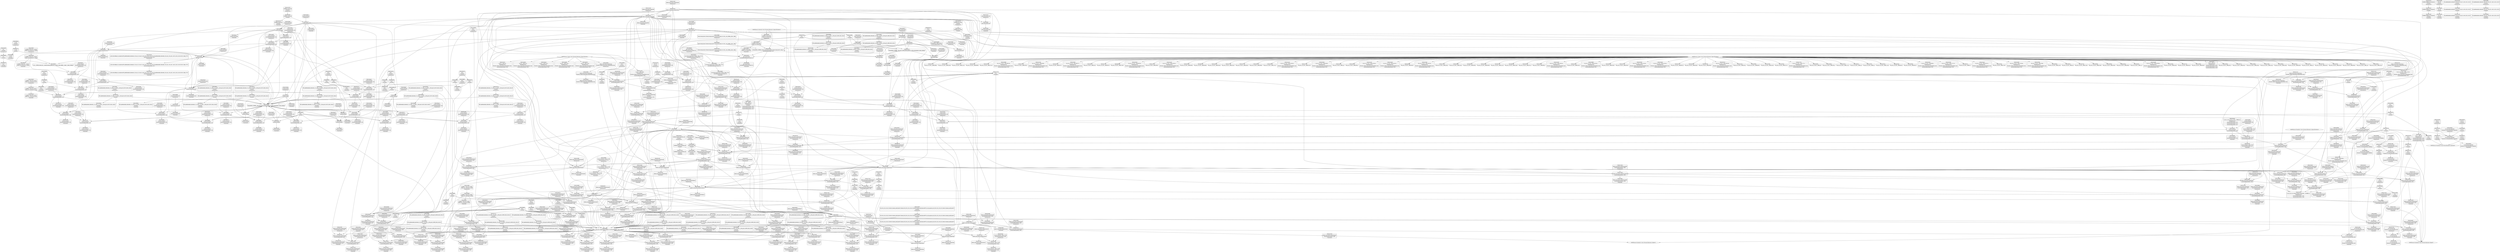 digraph {
	CE0x52ef1f0 [shape=record,shape=Mrecord,label="{CE0x52ef1f0|current_sid:if.then}"]
	CE0x52d4e70 [shape=record,shape=Mrecord,label="{CE0x52d4e70|i8_1|*Constant*|*SummSink*}"]
	CE0x52f0b60 [shape=record,shape=Mrecord,label="{CE0x52f0b60|get_current:tmp3|*SummSink*}"]
	CE0x52cb010 [shape=record,shape=Mrecord,label="{CE0x52cb010|i64_2|*Constant*|*SummSource*}"]
	CE0x52d5320 [shape=record,shape=Mrecord,label="{CE0x52d5320|_call_void_lockdep_rcu_suspicious(i8*_getelementptr_inbounds_(_25_x_i8_,_25_x_i8_*_.str3,_i32_0,_i32_0),_i32_218,_i8*_getelementptr_inbounds_(_45_x_i8_,_45_x_i8_*_.str12,_i32_0,_i32_0))_#10,_!dbg_!27727|security/selinux/hooks.c,218|*SummSource*}"]
	CE0x52ca1c0 [shape=record,shape=Mrecord,label="{CE0x52ca1c0|selinux_msg_queue_msgsnd:msq|Function::selinux_msg_queue_msgsnd&Arg::msq::}"]
	CE0x5355cb0 [shape=record,shape=Mrecord,label="{CE0x5355cb0|current_sid:tmp10|security/selinux/hooks.c,218}"]
	CE0x53167b0 [shape=record,shape=Mrecord,label="{CE0x53167b0|selinux_msg_queue_msgsnd:tmp35|security/selinux/hooks.c,5260|*SummSink*}"]
	CE0x5335a00 [shape=record,shape=Mrecord,label="{CE0x5335a00|current_sid:tmp7|security/selinux/hooks.c,218|*SummSource*}"]
	CE0x52bd360 [shape=record,shape=Mrecord,label="{CE0x52bd360|80:_i32,_112:_i8*,_:_CRE_35,36_}"]
	CE0x52e2340 [shape=record,shape=Mrecord,label="{CE0x52e2340|80:_i32,_112:_i8*,_:_CRE_58,59_}"]
	CE0x5357040 [shape=record,shape=Mrecord,label="{CE0x5357040|%struct.task_struct*_(%struct.task_struct**)*_asm_movq_%gs:$_1:P_,$0_,_r,im,_dirflag_,_fpsr_,_flags_|*SummSink*}"]
	CE0x533bc90 [shape=record,shape=Mrecord,label="{CE0x533bc90|get_current:entry|*SummSink*}"]
	CE0x53159b0 [shape=record,shape=Mrecord,label="{CE0x53159b0|i64*_getelementptr_inbounds_(_15_x_i64_,_15_x_i64_*___llvm_gcov_ctr308,_i64_0,_i64_5)|*Constant*|*SummSource*}"]
	CE0x530f600 [shape=record,shape=Mrecord,label="{CE0x530f600|selinux_msg_queue_msgsnd:tmp27|security/selinux/hooks.c,5256|*SummSink*}"]
	CE0x66a4f10 [shape=record,shape=Mrecord,label="{CE0x66a4f10|selinux_msg_queue_msgsnd:if.end15|*SummSource*}"]
	CE0x5342da0 [shape=record,shape=Mrecord,label="{CE0x5342da0|0:_i32,_4:_i32,_8:_i32,_12:_i32,_:_CMRE_4,8_|*MultipleSource*|security/selinux/hooks.c,218|security/selinux/hooks.c,218|security/selinux/hooks.c,220}"]
	CE0x52f0da0 [shape=record,shape=Mrecord,label="{CE0x52f0da0|current_sid:if.end|*SummSink*}"]
	CE0x530bba0 [shape=record,shape=Mrecord,label="{CE0x530bba0|selinux_msg_queue_msgsnd:tmp12|security/selinux/hooks.c,5244|*SummSink*}"]
	CE0x52be4e0 [shape=record,shape=Mrecord,label="{CE0x52be4e0|selinux_msg_queue_msgsnd:tmp3|security/selinux/hooks.c,5231}"]
	CE0x535a580 [shape=record,shape=Mrecord,label="{CE0x535a580|GLOBAL:lockdep_rcu_suspicious|*Constant*|*SummSink*}"]
	CE0x52ddb70 [shape=record,shape=Mrecord,label="{CE0x52ddb70|current_sid:call|security/selinux/hooks.c,218}"]
	CE0x52d52b0 [shape=record,shape=Mrecord,label="{CE0x52d52b0|_call_void_lockdep_rcu_suspicious(i8*_getelementptr_inbounds_(_25_x_i8_,_25_x_i8_*_.str3,_i32_0,_i32_0),_i32_218,_i8*_getelementptr_inbounds_(_45_x_i8_,_45_x_i8_*_.str12,_i32_0,_i32_0))_#10,_!dbg_!27727|security/selinux/hooks.c,218}"]
	CE0x52bd9b0 [shape=record,shape=Mrecord,label="{CE0x52bd9b0|current_sid:do.end|*SummSink*}"]
	CE0x52c6620 [shape=record,shape=Mrecord,label="{CE0x52c6620|i64_2|*Constant*}"]
	CE0x530b590 [shape=record,shape=Mrecord,label="{CE0x530b590|selinux_msg_queue_msgsnd:tmp13|security/selinux/hooks.c,5244}"]
	CE0x52ddcd0 [shape=record,shape=Mrecord,label="{CE0x52ddcd0|80:_i32,_112:_i8*,_:_CRE_1,2_}"]
	CE0x52cf5a0 [shape=record,shape=Mrecord,label="{CE0x52cf5a0|selinux_msg_queue_msgsnd:tmp8|security/selinux/hooks.c,5237|*SummSource*}"]
	CE0x52cc880 [shape=record,shape=Mrecord,label="{CE0x52cc880|selinux_msg_queue_msgsnd:if.end7|*SummSource*}"]
	CE0x5314d90 [shape=record,shape=Mrecord,label="{CE0x5314d90|selinux_msg_queue_msgsnd:tmp14|security/selinux/hooks.c,5244|*SummSource*}"]
	CE0x52f6ff0 [shape=record,shape=Mrecord,label="{CE0x52f6ff0|current_sid:call|security/selinux/hooks.c,218|*SummSink*}"]
	CE0x5311fa0 [shape=record,shape=Mrecord,label="{CE0x5311fa0|selinux_msg_queue_msgsnd:tmp28|security/selinux/hooks.c,5256|*SummSource*}"]
	CE0x534fe10 [shape=record,shape=Mrecord,label="{CE0x534fe10|selinux_msg_queue_msgsnd:tmp37|security/selinux/hooks.c,5263|*SummSource*}"]
	CE0x530ee50 [shape=record,shape=Mrecord,label="{CE0x530ee50|selinux_msg_queue_msgsnd:tmp26|security/selinux/hooks.c,5256}"]
	CE0x52e0f00 [shape=record,shape=Mrecord,label="{CE0x52e0f00|_call_void_mcount()_#3}"]
	CE0x5310000 [shape=record,shape=Mrecord,label="{CE0x5310000|selinux_msg_queue_msgsnd:tobool11|security/selinux/hooks.c,5254|*SummSource*}"]
	CE0x5318750 [shape=record,shape=Mrecord,label="{CE0x5318750|selinux_msg_queue_msgsnd:tmp19|security/selinux/hooks.c,5246|*SummSink*}"]
	CE0x53500b0 [shape=record,shape=Mrecord,label="{CE0x53500b0|selinux_msg_queue_msgsnd:tmp37|security/selinux/hooks.c,5263|*SummSink*}"]
	CE0x52db710 [shape=record,shape=Mrecord,label="{CE0x52db710|current_sid:tmp2}"]
	CE0x52ead60 [shape=record,shape=Mrecord,label="{CE0x52ead60|80:_i32,_112:_i8*,_:_CRE_200,208_|*MultipleSource*|Function::selinux_msg_queue_msgsnd&Arg::msq::|security/selinux/hooks.c,5231}"]
	CE0x52c8350 [shape=record,shape=Mrecord,label="{CE0x52c8350|GLOBAL:__llvm_gcov_ctr125|Global_var:__llvm_gcov_ctr125|*SummSink*}"]
	CE0x531bd60 [shape=record,shape=Mrecord,label="{CE0x531bd60|i8_4|*Constant*|*SummSource*}"]
	CE0x52d49f0 [shape=record,shape=Mrecord,label="{CE0x52d49f0|current_sid:tmp16|security/selinux/hooks.c,218|*SummSink*}"]
	CE0x5318320 [shape=record,shape=Mrecord,label="{CE0x5318320|selinux_msg_queue_msgsnd:tmp16|security/selinux/hooks.c,5245}"]
	CE0x52f1eb0 [shape=record,shape=Mrecord,label="{CE0x52f1eb0|current_sid:land.lhs.true|*SummSource*}"]
	CE0x52e4bd0 [shape=record,shape=Mrecord,label="{CE0x52e4bd0|80:_i32,_112:_i8*,_:_CRE_42,43_}"]
	CE0x52d58f0 [shape=record,shape=Mrecord,label="{CE0x52d58f0|%struct.qstr*_null|*Constant*|*SummSource*}"]
	CE0x530d9f0 [shape=record,shape=Mrecord,label="{CE0x530d9f0|i64_10|*Constant*}"]
	CE0x53429a0 [shape=record,shape=Mrecord,label="{CE0x53429a0|current_sid:sid|security/selinux/hooks.c,220|*SummSource*}"]
	CE0x52ebb60 [shape=record,shape=Mrecord,label="{CE0x52ebb60|40:_i8*,_:_CRE_32,40_|*MultipleSource*|Function::selinux_msg_queue_msgsnd&Arg::msg::|security/selinux/hooks.c,5232}"]
	CE0x52ed120 [shape=record,shape=Mrecord,label="{CE0x52ed120|GLOBAL:current_sid|*Constant*|*SummSink*}"]
	CE0x535bb30 [shape=record,shape=Mrecord,label="{CE0x535bb30|current_sid:tmp17|security/selinux/hooks.c,218|*SummSink*}"]
	CE0x52eb870 [shape=record,shape=Mrecord,label="{CE0x52eb870|40:_i8*,_:_CRE_16,24_|*MultipleSource*|Function::selinux_msg_queue_msgsnd&Arg::msg::|security/selinux/hooks.c,5232}"]
	CE0x52cfce0 [shape=record,shape=Mrecord,label="{CE0x52cfce0|current_sid:call|security/selinux/hooks.c,218|*SummSource*}"]
	CE0x534eb50 [shape=record,shape=Mrecord,label="{CE0x534eb50|selinux_msg_queue_msgsnd:call20|security/selinux/hooks.c,5260|*SummSource*}"]
	CE0x52e9a50 [shape=record,shape=Mrecord,label="{CE0x52e9a50|i32_4|*Constant*|*SummSink*}"]
	CE0x533bf30 [shape=record,shape=Mrecord,label="{CE0x533bf30|_ret_%struct.task_struct*_%tmp4,_!dbg_!27714|./arch/x86/include/asm/current.h,14}"]
	CE0x52d4890 [shape=record,shape=Mrecord,label="{CE0x52d4890|current_sid:tmp16|security/selinux/hooks.c,218|*SummSource*}"]
	CE0x530fba0 [shape=record,shape=Mrecord,label="{CE0x530fba0|selinux_msg_queue_msgsnd:sid13|security/selinux/hooks.c,5256|*SummSink*}"]
	CE0x530f970 [shape=record,shape=Mrecord,label="{CE0x530f970|selinux_msg_queue_msgsnd:sid13|security/selinux/hooks.c,5256}"]
	CE0x52de280 [shape=record,shape=Mrecord,label="{CE0x52de280|COLLAPSED:_GCMRE___llvm_gcov_ctr125_internal_global_11_x_i64_zeroinitializer:_elem_0:default:}"]
	CE0x53115f0 [shape=record,shape=Mrecord,label="{CE0x53115f0|selinux_msg_queue_msgsnd:tmp23|security/selinux/hooks.c,5254|*SummSink*}"]
	CE0x52cc2c0 [shape=record,shape=Mrecord,label="{CE0x52cc2c0|80:_i32,_112:_i8*,_:_CRE_30,31_}"]
	CE0x52c9800 [shape=record,shape=Mrecord,label="{CE0x52c9800|80:_i32,_112:_i8*,_:_CRE_28,29_}"]
	CE0x52fc810 [shape=record,shape=Mrecord,label="{CE0x52fc810|4:_i32,_:_CRE_0,2_|*MultipleSource*|security/selinux/hooks.c,5231|security/selinux/hooks.c,5231|security/selinux/hooks.c,5242}"]
	CE0x52d34c0 [shape=record,shape=Mrecord,label="{CE0x52d34c0|selinux_msg_queue_msgsnd:call|security/selinux/hooks.c,5228|*SummSink*}"]
	CE0x533bb70 [shape=record,shape=Mrecord,label="{CE0x533bb70|get_current:entry|*SummSource*}"]
	CE0x5337a10 [shape=record,shape=Mrecord,label="{CE0x5337a10|avc_has_perm:tclass|Function::avc_has_perm&Arg::tclass::}"]
	CE0x52c9930 [shape=record,shape=Mrecord,label="{CE0x52c9930|80:_i32,_112:_i8*,_:_CRE_26,27_}"]
	CE0x534fcb0 [shape=record,shape=Mrecord,label="{CE0x534fcb0|i64*_getelementptr_inbounds_(_15_x_i64_,_15_x_i64_*___llvm_gcov_ctr308,_i64_0,_i64_13)|*Constant*}"]
	CE0x52c7410 [shape=record,shape=Mrecord,label="{CE0x52c7410|i32_0|*Constant*}"]
	CE0x530b410 [shape=record,shape=Mrecord,label="{CE0x530b410|i64_4|*Constant*|*SummSink*}"]
	CE0x53352a0 [shape=record,shape=Mrecord,label="{CE0x53352a0|_call_void_mcount()_#3}"]
	CE0x52eb110 [shape=record,shape=Mrecord,label="{CE0x52eb110|80:_i32,_112:_i8*,_:_CRE_61,62_}"]
	CE0x533aa60 [shape=record,shape=Mrecord,label="{CE0x533aa60|current_sid:tmp20|security/selinux/hooks.c,218|*SummSource*}"]
	CE0x52c8220 [shape=record,shape=Mrecord,label="{CE0x52c8220|GLOBAL:__llvm_gcov_ctr125|Global_var:__llvm_gcov_ctr125}"]
	CE0x52e6080 [shape=record,shape=Mrecord,label="{CE0x52e6080|selinux_msg_queue_msgsnd:call14|security/selinux/hooks.c,5256|*SummSource*}"]
	CE0x52df650 [shape=record,shape=Mrecord,label="{CE0x52df650|current_sid:tmp15|security/selinux/hooks.c,218}"]
	CE0x52e8960 [shape=record,shape=Mrecord,label="{CE0x52e8960|80:_i32,_112:_i8*,_:_CRE_52,53_}"]
	CE0x533a0e0 [shape=record,shape=Mrecord,label="{CE0x533a0e0|selinux_msg_queue_msgsnd:sid9|security/selinux/hooks.c,5252}"]
	CE0x52ded40 [shape=record,shape=Mrecord,label="{CE0x52ded40|selinux_msg_queue_msgsnd:tmp7|security/selinux/hooks.c,5237|*SummSource*}"]
	CE0x52e5e80 [shape=record,shape=Mrecord,label="{CE0x52e5e80|selinux_msg_queue_msgsnd:call14|security/selinux/hooks.c,5256}"]
	CE0x52df730 [shape=record,shape=Mrecord,label="{CE0x52df730|current_sid:tmp15|security/selinux/hooks.c,218|*SummSink*}"]
	CE0x533a4b0 [shape=record,shape=Mrecord,label="{CE0x533a4b0|selinux_msg_queue_msgsnd:sid9|security/selinux/hooks.c,5252|*SummSink*}"]
	CE0x535a8f0 [shape=record,shape=Mrecord,label="{CE0x535a8f0|i32_218|*Constant*|*SummSource*}"]
	CE0x530b990 [shape=record,shape=Mrecord,label="{CE0x530b990|selinux_msg_queue_msgsnd:tmp12|security/selinux/hooks.c,5244}"]
	CE0x53117b0 [shape=record,shape=Mrecord,label="{CE0x53117b0|selinux_msg_queue_msgsnd:tmp24|security/selinux/hooks.c,5254}"]
	CE0x52e50d0 [shape=record,shape=Mrecord,label="{CE0x52e50d0|_call_void_mcount()_#3|*SummSink*}"]
	CE0x5314920 [shape=record,shape=Mrecord,label="{CE0x5314920|selinux_msg_queue_msgsnd:tmp13|security/selinux/hooks.c,5244|*SummSink*}"]
	CE0x5354780 [shape=record,shape=Mrecord,label="{CE0x5354780|current_sid:tmp5|security/selinux/hooks.c,218|*SummSink*}"]
	CE0x533bd20 [shape=record,shape=Mrecord,label="{CE0x533bd20|_ret_%struct.task_struct*_%tmp4,_!dbg_!27714|./arch/x86/include/asm/current.h,14|*SummSource*}"]
	CE0x533c340 [shape=record,shape=Mrecord,label="{CE0x533c340|i32_78|*Constant*}"]
	CE0x5356c40 [shape=record,shape=Mrecord,label="{CE0x5356c40|current_sid:tmp9|security/selinux/hooks.c,218|*SummSink*}"]
	CE0x533a870 [shape=record,shape=Mrecord,label="{CE0x533a870|current_sid:tmp19|security/selinux/hooks.c,218|*SummSink*}"]
	CE0x534c060 [shape=record,shape=Mrecord,label="{CE0x534c060|selinux_msg_queue_msgsnd:tmp34|security/selinux/hooks.c,5260|*SummSource*}"]
	CE0x53566f0 [shape=record,shape=Mrecord,label="{CE0x53566f0|current_sid:tmp14|security/selinux/hooks.c,218}"]
	CE0x5313390 [shape=record,shape=Mrecord,label="{CE0x5313390|selinux_msg_queue_msgsnd:call5|security/selinux/hooks.c,5242|*SummSource*}"]
	CE0x5335bd0 [shape=record,shape=Mrecord,label="{CE0x5335bd0|_call_void_mcount()_#3|*SummSource*}"]
	CE0x534f440 [shape=record,shape=Mrecord,label="{CE0x534f440|selinux_msg_queue_msgsnd:tmp37|security/selinux/hooks.c,5263}"]
	CE0x52d3b80 [shape=record,shape=Mrecord,label="{CE0x52d3b80|i64*_getelementptr_inbounds_(_2_x_i64_,_2_x_i64_*___llvm_gcov_ctr98,_i64_0,_i64_1)|*Constant*|*SummSource*}"]
	CE0x52d3700 [shape=record,shape=Mrecord,label="{CE0x52d3700|GLOBAL:current_sid|*Constant*|*SummSource*}"]
	CE0x52da170 [shape=record,shape=Mrecord,label="{CE0x52da170|i64*_getelementptr_inbounds_(_15_x_i64_,_15_x_i64_*___llvm_gcov_ctr308,_i64_0,_i64_12)|*Constant*}"]
	CE0x52d3320 [shape=record,shape=Mrecord,label="{CE0x52d3320|get_current:tmp1|*SummSource*}"]
	CE0x52de020 [shape=record,shape=Mrecord,label="{CE0x52de020|i64*_getelementptr_inbounds_(_11_x_i64_,_11_x_i64_*___llvm_gcov_ctr125,_i64_0,_i64_0)|*Constant*|*SummSink*}"]
	CE0x534bc40 [shape=record,shape=Mrecord,label="{CE0x534bc40|i64*_getelementptr_inbounds_(_15_x_i64_,_15_x_i64_*___llvm_gcov_ctr308,_i64_0,_i64_12)|*Constant*|*SummSource*}"]
	CE0x52e2c80 [shape=record,shape=Mrecord,label="{CE0x52e2c80|80:_i32,_112:_i8*,_:_CRE_112,120_|*MultipleSource*|Function::selinux_msg_queue_msgsnd&Arg::msq::|security/selinux/hooks.c,5231}"]
	CE0x53192c0 [shape=record,shape=Mrecord,label="{CE0x53192c0|0:_i8,_8:_i32,_24:_%struct.selinux_audit_data*,_:_SCMRE_0,1_|*MultipleSource*|security/selinux/hooks.c, 5227|security/selinux/hooks.c,5248}"]
	CE0x533dfc0 [shape=record,shape=Mrecord,label="{CE0x533dfc0|current_sid:tmp23|security/selinux/hooks.c,218|*SummSink*}"]
	CE0x533e370 [shape=record,shape=Mrecord,label="{CE0x533e370|i32_1|*Constant*}"]
	CE0x52e6ba0 [shape=record,shape=Mrecord,label="{CE0x52e6ba0|i32_10|*Constant*|*SummSource*}"]
	CE0x52ebfb0 [shape=record,shape=Mrecord,label="{CE0x52ebfb0|current_sid:tmp4|security/selinux/hooks.c,218|*SummSink*}"]
	CE0x52f7d00 [shape=record,shape=Mrecord,label="{CE0x52f7d00|GLOBAL:current_sid.__warned|Global_var:current_sid.__warned}"]
	CE0x52cc060 [shape=record,shape=Mrecord,label="{CE0x52cc060|80:_i32,_112:_i8*,_:_CRE_31,32_}"]
	CE0x52e3690 [shape=record,shape=Mrecord,label="{CE0x52e3690|selinux_msg_queue_msgsnd:sid2|security/selinux/hooks.c,5237|*SummSource*}"]
	CE0x5356460 [shape=record,shape=Mrecord,label="{CE0x5356460|current_sid:tmp13|security/selinux/hooks.c,218|*SummSink*}"]
	CE0x52d6840 [shape=record,shape=Mrecord,label="{CE0x52d6840|selinux_msg_queue_msgsnd:tmp1|*SummSource*}"]
	CE0x52fc130 [shape=record,shape=Mrecord,label="{CE0x52fc130|selinux_msg_queue_msgsnd:sid3|security/selinux/hooks.c,5242|*SummSink*}"]
	CE0x5337af0 [shape=record,shape=Mrecord,label="{CE0x5337af0|avc_has_perm:tclass|Function::avc_has_perm&Arg::tclass::|*SummSink*}"]
	CE0x52d6940 [shape=record,shape=Mrecord,label="{CE0x52d6940|80:_i32,_112:_i8*,_:_CRE_25,26_}"]
	CE0x531bef0 [shape=record,shape=Mrecord,label="{CE0x531bef0|i8_4|*Constant*|*SummSink*}"]
	CE0x52df200 [shape=record,shape=Mrecord,label="{CE0x52df200|i64_0|*Constant*|*SummSink*}"]
	CE0x533a8e0 [shape=record,shape=Mrecord,label="{CE0x533a8e0|current_sid:tmp20|security/selinux/hooks.c,218}"]
	CE0x531d7e0 [shape=record,shape=Mrecord,label="{CE0x531d7e0|selinux_msg_queue_msgsnd:call10|security/selinux/hooks.c,5252|*SummSink*}"]
	CE0x52eb240 [shape=record,shape=Mrecord,label="{CE0x52eb240|80:_i32,_112:_i8*,_:_CRE_62,63_}"]
	CE0x531ece0 [shape=record,shape=Mrecord,label="{CE0x531ece0|avc_has_perm:entry|*SummSource*}"]
	CE0x52d3f10 [shape=record,shape=Mrecord,label="{CE0x52d3f10|selinux_msg_queue_msgsnd:if.then17}"]
	CE0x5334fa0 [shape=record,shape=Mrecord,label="{CE0x5334fa0|current_sid:tmp3|*SummSource*}"]
	CE0x52e4f70 [shape=record,shape=Mrecord,label="{CE0x52e4f70|80:_i32,_112:_i8*,_:_CRE_2,3_}"]
	CE0x52d4b20 [shape=record,shape=Mrecord,label="{CE0x52d4b20|i8_1|*Constant*}"]
	CE0x52cadb0 [shape=record,shape=Mrecord,label="{CE0x52cadb0|selinux_msg_queue_msgsnd:cmp|security/selinux/hooks.c,5237|*SummSink*}"]
	CE0x52e2660 [shape=record,shape=Mrecord,label="{CE0x52e2660|selinux_msg_queue_msgsnd:if.end7}"]
	CE0x52da370 [shape=record,shape=Mrecord,label="{CE0x52da370|selinux_msg_queue_msgsnd:tobool|security/selinux/hooks.c,5244|*SummSink*}"]
	CE0x52c4010 [shape=record,shape=Mrecord,label="{CE0x52c4010|_call_void_mcount()_#3|*SummSource*}"]
	CE0x5337910 [shape=record,shape=Mrecord,label="{CE0x5337910|i32_32|*Constant*}"]
	CE0x52cea00 [shape=record,shape=Mrecord,label="{CE0x52cea00|selinux_msg_queue_msgsnd:tmp5|security/selinux/hooks.c,5232|*SummSource*}"]
	CE0x5354630 [shape=record,shape=Mrecord,label="{CE0x5354630|GLOBAL:__llvm_gcov_ctr125|Global_var:__llvm_gcov_ctr125|*SummSource*}"]
	CE0x534a2f0 [shape=record,shape=Mrecord,label="{CE0x534a2f0|selinux_msg_queue_msgsnd:tmp31|security/selinux/hooks.c,5258|*SummSink*}"]
	CE0x52dc200 [shape=record,shape=Mrecord,label="{CE0x52dc200|80:_i32,_112:_i8*,_:_CRE_54,55_}"]
	CE0x533b930 [shape=record,shape=Mrecord,label="{CE0x533b930|GLOBAL:get_current|*Constant*|*SummSink*}"]
	CE0x52ec950 [shape=record,shape=Mrecord,label="{CE0x52ec950|80:_i32,_112:_i8*,_:_CRE_19,20_}"]
	CE0x52ee340 [shape=record,shape=Mrecord,label="{CE0x52ee340|selinux_msg_queue_msgsnd:sid3|security/selinux/hooks.c,5242|*SummSource*}"]
	CE0x535a240 [shape=record,shape=Mrecord,label="{CE0x535a240|i8*_getelementptr_inbounds_(_25_x_i8_,_25_x_i8_*_.str3,_i32_0,_i32_0)|*Constant*|*SummSource*}"]
	CE0x52d3fa0 [shape=record,shape=Mrecord,label="{CE0x52d3fa0|get_current:tmp1|*SummSink*}"]
	CE0x52c63c0 [shape=record,shape=Mrecord,label="{CE0x52c63c0|i32_3|*Constant*|*SummSource*}"]
	CE0x535b500 [shape=record,shape=Mrecord,label="{CE0x535b500|i64*_getelementptr_inbounds_(_11_x_i64_,_11_x_i64_*___llvm_gcov_ctr125,_i64_0,_i64_9)|*Constant*|*SummSource*}"]
	CE0x52d1cd0 [shape=record,shape=Mrecord,label="{CE0x52d1cd0|selinux_msg_queue_msgsnd:if.end|*SummSource*}"]
	CE0x53358f0 [shape=record,shape=Mrecord,label="{CE0x53358f0|current_sid:tmp7|security/selinux/hooks.c,218}"]
	CE0x535a2d0 [shape=record,shape=Mrecord,label="{CE0x535a2d0|i8*_getelementptr_inbounds_(_25_x_i8_,_25_x_i8_*_.str3,_i32_0,_i32_0)|*Constant*|*SummSink*}"]
	CE0x534f820 [shape=record,shape=Mrecord,label="{CE0x534f820|selinux_msg_queue_msgsnd:rc.1|*SummSource*}"]
	CE0x535c5b0 [shape=record,shape=Mrecord,label="{CE0x535c5b0|i64*_getelementptr_inbounds_(_11_x_i64_,_11_x_i64_*___llvm_gcov_ctr125,_i64_0,_i64_10)|*Constant*}"]
	CE0x5310fa0 [shape=record,shape=Mrecord,label="{CE0x5310fa0|selinux_msg_queue_msgsnd:tmp22|security/selinux/hooks.c,5254}"]
	CE0x530e330 [shape=record,shape=Mrecord,label="{CE0x530e330|i64*_getelementptr_inbounds_(_15_x_i64_,_15_x_i64_*___llvm_gcov_ctr308,_i64_0,_i64_9)|*Constant*}"]
	CE0x53497b0 [shape=record,shape=Mrecord,label="{CE0x53497b0|selinux_msg_queue_msgsnd:tmp29|security/selinux/hooks.c,5258|*SummSink*}"]
	CE0x52eb370 [shape=record,shape=Mrecord,label="{CE0x52eb370|80:_i32,_112:_i8*,_:_CRE_63,64_}"]
	CE0x52d3ea0 [shape=record,shape=Mrecord,label="{CE0x52d3ea0|selinux_msg_queue_msgsnd:entry|*SummSink*}"]
	CE0x52be270 [shape=record,shape=Mrecord,label="{CE0x52be270|selinux_msg_queue_msgsnd:security|security/selinux/hooks.c,5231}"]
	CE0x5351550 [shape=record,shape=Mrecord,label="{CE0x5351550|selinux_msg_queue_msgsnd:tmp39|security/selinux/hooks.c,5264}"]
	CE0x530dda0 [shape=record,shape=Mrecord,label="{CE0x530dda0|selinux_msg_queue_msgsnd:tmp30|security/selinux/hooks.c,5258}"]
	CE0x533d400 [shape=record,shape=Mrecord,label="{CE0x533d400|current_sid:security|security/selinux/hooks.c,218}"]
	CE0x52e11a0 [shape=record,shape=Mrecord,label="{CE0x52e11a0|selinux_msg_queue_msgsnd:tmp1|*SummSink*}"]
	CE0x52ceec0 [shape=record,shape=Mrecord,label="{CE0x52ceec0|selinux_msg_queue_msgsnd:tmp3|security/selinux/hooks.c,5231|*SummSource*}"]
	CE0x52f5ce0 [shape=record,shape=Mrecord,label="{CE0x52f5ce0|80:_i32,_112:_i8*,_:_CRE_7,8_}"]
	CE0x533cde0 [shape=record,shape=Mrecord,label="{CE0x533cde0|current_sid:tmp21|security/selinux/hooks.c,218|*SummSink*}"]
	CE0x52e37e0 [shape=record,shape=Mrecord,label="{CE0x52e37e0|selinux_msg_queue_msgsnd:sid2|security/selinux/hooks.c,5237|*SummSink*}"]
	CE0x531d050 [shape=record,shape=Mrecord,label="{CE0x531d050|selinux_msg_queue_msgsnd:tmp20|security/selinux/hooks.c,5249}"]
	CE0x5337020 [shape=record,shape=Mrecord,label="{CE0x5337020|avc_has_perm:ssid|Function::avc_has_perm&Arg::ssid::|*SummSink*}"]
	CE0x5312160 [shape=record,shape=Mrecord,label="{CE0x5312160|selinux_msg_queue_msgsnd:tmp28|security/selinux/hooks.c,5256|*SummSink*}"]
	CE0x52f1f20 [shape=record,shape=Mrecord,label="{CE0x52f1f20|current_sid:land.lhs.true|*SummSink*}"]
	CE0x5337e70 [shape=record,shape=Mrecord,label="{CE0x5337e70|i32_32|*Constant*|*SummSink*}"]
	CE0x52c8040 [shape=record,shape=Mrecord,label="{CE0x52c8040|current_sid:tmp5|security/selinux/hooks.c,218}"]
	"CONST[source:1(input),value:2(dynamic)][purpose:{object}][SrcIdx:1]"
	CE0x52e8bc0 [shape=record,shape=Mrecord,label="{CE0x52e8bc0|80:_i32,_112:_i8*,_:_CRE_51,52_}"]
	CE0x5359ff0 [shape=record,shape=Mrecord,label="{CE0x5359ff0|i8*_getelementptr_inbounds_(_25_x_i8_,_25_x_i8_*_.str3,_i32_0,_i32_0)|*Constant*}"]
	CE0x535ad40 [shape=record,shape=Mrecord,label="{CE0x535ad40|i32_218|*Constant*|*SummSink*}"]
	CE0x530dc20 [shape=record,shape=Mrecord,label="{CE0x530dc20|i64_10|*Constant*|*SummSink*}"]
	CE0x4bbd030 [shape=record,shape=Mrecord,label="{CE0x4bbd030|selinux_msg_queue_msgsnd:if.end15|*SummSink*}"]
	CE0x52cf3d0 [shape=record,shape=Mrecord,label="{CE0x52cf3d0|selinux_msg_queue_msgsnd:security|security/selinux/hooks.c,5231|*SummSink*}"]
	CE0x5c80d80 [shape=record,shape=Mrecord,label="{CE0x5c80d80|i64*_getelementptr_inbounds_(_15_x_i64_,_15_x_i64_*___llvm_gcov_ctr308,_i64_0,_i64_0)|*Constant*|*SummSink*}"]
	CE0x52e4410 [shape=record,shape=Mrecord,label="{CE0x52e4410|GLOBAL:security_transition_sid|*Constant*|*SummSource*}"]
	CE0x535b700 [shape=record,shape=Mrecord,label="{CE0x535b700|current_sid:tmp17|security/selinux/hooks.c,218}"]
	CE0x52fb610 [shape=record,shape=Mrecord,label="{CE0x52fb610|i64*_getelementptr_inbounds_(_2_x_i64_,_2_x_i64_*___llvm_gcov_ctr98,_i64_0,_i64_1)|*Constant*|*SummSink*}"]
	CE0x52e2470 [shape=record,shape=Mrecord,label="{CE0x52e2470|80:_i32,_112:_i8*,_:_CRE_59,60_}"]
	CE0x52dc0d0 [shape=record,shape=Mrecord,label="{CE0x52dc0d0|80:_i32,_112:_i8*,_:_CRE_53,54_}"]
	CE0x52cc940 [shape=record,shape=Mrecord,label="{CE0x52cc940|selinux_msg_queue_msgsnd:if.end7|*SummSink*}"]
	CE0x533c6b0 [shape=record,shape=Mrecord,label="{CE0x533c6b0|current_sid:cred|security/selinux/hooks.c,218|*SummSource*}"]
	CE0x52ecb70 [shape=record,shape=Mrecord,label="{CE0x52ecb70|80:_i32,_112:_i8*,_:_CRE_21,22_}"]
	CE0x52f8660 [shape=record,shape=Mrecord,label="{CE0x52f8660|current_sid:tmp1|*SummSink*}"]
	CE0x52d39c0 [shape=record,shape=Mrecord,label="{CE0x52d39c0|selinux_msg_queue_msgsnd:if.then}"]
	CE0x52ebcf0 [shape=record,shape=Mrecord,label="{CE0x52ebcf0|current_sid:tmp4|security/selinux/hooks.c,218}"]
	CE0x52cbae0 [shape=record,shape=Mrecord,label="{CE0x52cbae0|80:_i32,_112:_i8*,_:_CRE_68,69_}"]
	CE0x52f2fe0 [shape=record,shape=Mrecord,label="{CE0x52f2fe0|current_sid:tmp14|security/selinux/hooks.c,218|*SummSink*}"]
	CE0x52f3720 [shape=record,shape=Mrecord,label="{CE0x52f3720|current_sid:tmp10|security/selinux/hooks.c,218|*SummSink*}"]
	CE0x52e15a0 [shape=record,shape=Mrecord,label="{CE0x52e15a0|selinux_msg_queue_msgsnd:tobool|security/selinux/hooks.c,5244}"]
	CE0x5315d30 [shape=record,shape=Mrecord,label="{CE0x5315d30|i64*_getelementptr_inbounds_(_15_x_i64_,_15_x_i64_*___llvm_gcov_ctr308,_i64_0,_i64_5)|*Constant*|*SummSink*}"]
	CE0x5337230 [shape=record,shape=Mrecord,label="{CE0x5337230|avc_has_perm:tsid|Function::avc_has_perm&Arg::tsid::|*SummSource*}"]
	CE0x52f4fe0 [shape=record,shape=Mrecord,label="{CE0x52f4fe0|i64*_getelementptr_inbounds_(_11_x_i64_,_11_x_i64_*___llvm_gcov_ctr125,_i64_0,_i64_6)|*Constant*|*SummSource*}"]
	CE0x52bcd30 [shape=record,shape=Mrecord,label="{CE0x52bcd30|80:_i32,_112:_i8*,_:_CRE_13,14_}"]
	CE0x5355b60 [shape=record,shape=Mrecord,label="{CE0x5355b60|i64_5|*Constant*|*SummSource*}"]
	CE0x52f3110 [shape=record,shape=Mrecord,label="{CE0x52f3110|i1_true|*Constant*}"]
	CE0x52f0a90 [shape=record,shape=Mrecord,label="{CE0x52f0a90|get_current:tmp3|*SummSource*}"]
	CE0x52fba20 [shape=record,shape=Mrecord,label="{CE0x52fba20|i1_true|*Constant*|*SummSource*}"]
	CE0x52d9980 [shape=record,shape=Mrecord,label="{CE0x52d9980|i16_26|*Constant*|*SummSource*}"]
	CE0x52cbfa0 [shape=record,shape=Mrecord,label="{CE0x52cbfa0|i32_10|*Constant*}"]
	CE0x52cfeb0 [shape=record,shape=Mrecord,label="{CE0x52cfeb0|selinux_msg_queue_msgsnd:if.end}"]
	CE0x52e6860 [shape=record,shape=Mrecord,label="{CE0x52e6860|80:_i32,_112:_i8*,_:_CRE_208,216_|*MultipleSource*|Function::selinux_msg_queue_msgsnd&Arg::msq::|security/selinux/hooks.c,5231}"]
	CE0x52f9590 [shape=record,shape=Mrecord,label="{CE0x52f9590|i64*_getelementptr_inbounds_(_11_x_i64_,_11_x_i64_*___llvm_gcov_ctr125,_i64_0,_i64_1)|*Constant*|*SummSink*}"]
	CE0x534e8a0 [shape=record,shape=Mrecord,label="{CE0x534e8a0|selinux_msg_queue_msgsnd:call20|security/selinux/hooks.c,5260}"]
	CE0x52f1d40 [shape=record,shape=Mrecord,label="{CE0x52f1d40|current_sid:land.lhs.true}"]
	CE0x52f7c20 [shape=record,shape=Mrecord,label="{CE0x52f7c20|current_sid:tmp7|security/selinux/hooks.c,218|*SummSink*}"]
	CE0x534ee90 [shape=record,shape=Mrecord,label="{CE0x534ee90|i32_512|*Constant*}"]
	CE0x52bd8b0 [shape=record,shape=Mrecord,label="{CE0x52bd8b0|current_sid:do.end|*SummSource*}"]
	CE0x52fbcc0 [shape=record,shape=Mrecord,label="{CE0x52fbcc0|i64*_getelementptr_inbounds_(_11_x_i64_,_11_x_i64_*___llvm_gcov_ctr125,_i64_0,_i64_8)|*Constant*|*SummSink*}"]
	CE0x52e63c0 [shape=record,shape=Mrecord,label="{CE0x52e63c0|selinux_msg_queue_msgsnd:rc.0}"]
	CE0x52d0350 [shape=record,shape=Mrecord,label="{CE0x52d0350|selinux_msg_queue_msgsnd:tmp11|security/selinux/hooks.c,5242|*SummSink*}"]
	CE0x52e2e30 [shape=record,shape=Mrecord,label="{CE0x52e2e30|selinux_msg_queue_msgsnd:bb}"]
	CE0x53503b0 [shape=record,shape=Mrecord,label="{CE0x53503b0|selinux_msg_queue_msgsnd:tmp38|security/selinux/hooks.c,5263|*SummSource*}"]
	CE0x52dd740 [shape=record,shape=Mrecord,label="{CE0x52dd740|get_current:tmp}"]
	CE0x53386e0 [shape=record,shape=Mrecord,label="{CE0x53386e0|avc_has_perm:auditdata|Function::avc_has_perm&Arg::auditdata::|*SummSink*}"]
	CE0x531ea60 [shape=record,shape=Mrecord,label="{CE0x531ea60|selinux_msg_queue_msgsnd:u|security/selinux/hooks.c,5249}"]
	CE0x52be680 [shape=record,shape=Mrecord,label="{CE0x52be680|selinux_msg_queue_msgsnd:security1|security/selinux/hooks.c,5232}"]
	CE0x531dbd0 [shape=record,shape=Mrecord,label="{CE0x531dbd0|selinux_msg_queue_msgsnd:call10|security/selinux/hooks.c,5252|*SummSource*}"]
	CE0x52e7300 [shape=record,shape=Mrecord,label="{CE0x52e7300|80:_i32,_112:_i8*,_:_CRE_32,33_}"]
	CE0x52f8ea0 [shape=record,shape=Mrecord,label="{CE0x52f8ea0|current_sid:tmp8|security/selinux/hooks.c,218}"]
	CE0x52e7bd0 [shape=record,shape=Mrecord,label="{CE0x52e7bd0|80:_i32,_112:_i8*,_:_CRE_84,88_|*MultipleSource*|Function::selinux_msg_queue_msgsnd&Arg::msq::|security/selinux/hooks.c,5231}"]
	CE0x52c5f20 [shape=record,shape=Mrecord,label="{CE0x52c5f20|selinux_msg_queue_msgsnd:tmp6|security/selinux/hooks.c,5237|*SummSource*}"]
	CE0x52fbb90 [shape=record,shape=Mrecord,label="{CE0x52fbb90|i1_true|*Constant*|*SummSink*}"]
	CE0x52d29d0 [shape=record,shape=Mrecord,label="{CE0x52d29d0|i64_1|*Constant*|*SummSink*}"]
	CE0x531cea0 [shape=record,shape=Mrecord,label="{CE0x531cea0|selinux_msg_queue_msgsnd:key|security/selinux/hooks.c,5249|*SummSink*}"]
	CE0x52c1980 [shape=record,shape=Mrecord,label="{CE0x52c1980|selinux_msg_queue_msgsnd:q_perm|security/selinux/hooks.c,5231|*SummSink*}"]
	CE0x534f8c0 [shape=record,shape=Mrecord,label="{CE0x534f8c0|selinux_msg_queue_msgsnd:rc.1|*SummSink*}"]
	CE0x52db140 [shape=record,shape=Mrecord,label="{CE0x52db140|80:_i32,_112:_i8*,_:_CRE_16,17_}"]
	CE0x52d23f0 [shape=record,shape=Mrecord,label="{CE0x52d23f0|80:_i32,_112:_i8*,_:_CRE_168,172_|*MultipleSource*|Function::selinux_msg_queue_msgsnd&Arg::msq::|security/selinux/hooks.c,5231}"]
	CE0x5341100 [shape=record,shape=Mrecord,label="{CE0x5341100|COLLAPSED:_GCMRE___llvm_gcov_ctr98_internal_global_2_x_i64_zeroinitializer:_elem_0:default:}"]
	CE0x52f7f90 [shape=record,shape=Mrecord,label="{CE0x52f7f90|GLOBAL:current_sid.__warned|Global_var:current_sid.__warned|*SummSource*}"]
	CE0x52c9120 [shape=record,shape=Mrecord,label="{CE0x52c9120|40:_i8*,_:_CRE_0,8_|*MultipleSource*|Function::selinux_msg_queue_msgsnd&Arg::msg::|security/selinux/hooks.c,5232}"]
	CE0x52ebdd0 [shape=record,shape=Mrecord,label="{CE0x52ebdd0|i64_0|*Constant*}"]
	CE0x52cf610 [shape=record,shape=Mrecord,label="{CE0x52cf610|selinux_msg_queue_msgsnd:tmp8|security/selinux/hooks.c,5237|*SummSink*}"]
	CE0x52ce890 [shape=record,shape=Mrecord,label="{CE0x52ce890|selinux_msg_queue_msgsnd:tmp5|security/selinux/hooks.c,5232}"]
	CE0x52fbf00 [shape=record,shape=Mrecord,label="{CE0x52fbf00|i64*_getelementptr_inbounds_(_11_x_i64_,_11_x_i64_*___llvm_gcov_ctr125,_i64_0,_i64_8)|*Constant*}"]
	CE0x5317710 [shape=record,shape=Mrecord,label="{CE0x5317710|i64*_getelementptr_inbounds_(_15_x_i64_,_15_x_i64_*___llvm_gcov_ctr308,_i64_0,_i64_6)|*Constant*|*SummSink*}"]
	CE0x52f6630 [shape=record,shape=Mrecord,label="{CE0x52f6630|i64_1|*Constant*}"]
	"CONST[source:1(input),value:2(dynamic)][purpose:{object}][SrcIdx:0]"
	CE0x52f5ec0 [shape=record,shape=Mrecord,label="{CE0x52f5ec0|80:_i32,_112:_i8*,_:_CRE_9,10_}"]
	CE0x52fbf70 [shape=record,shape=Mrecord,label="{CE0x52fbf70|i64*_getelementptr_inbounds_(_11_x_i64_,_11_x_i64_*___llvm_gcov_ctr125,_i64_0,_i64_8)|*Constant*|*SummSource*}"]
	CE0x535c260 [shape=record,shape=Mrecord,label="{CE0x535c260|current_sid:tmp19|security/selinux/hooks.c,218}"]
	CE0x52e7a80 [shape=record,shape=Mrecord,label="{CE0x52e7a80|80:_i32,_112:_i8*,_:_CRE_80,84_|*MultipleSource*|Function::selinux_msg_queue_msgsnd&Arg::msq::|security/selinux/hooks.c,5231}"]
	CE0x52e2130 [shape=record,shape=Mrecord,label="{CE0x52e2130|80:_i32,_112:_i8*,_:_CRE_56,57_}"]
	CE0x530da60 [shape=record,shape=Mrecord,label="{CE0x530da60|i64_10|*Constant*|*SummSource*}"]
	CE0x5339c50 [shape=record,shape=Mrecord,label="{CE0x5339c50|selinux_msg_queue_msgsnd:ipc_id|security/selinux/hooks.c,5249|*SummSource*}"]
	CE0x5350040 [shape=record,shape=Mrecord,label="{CE0x5350040|i64*_getelementptr_inbounds_(_15_x_i64_,_15_x_i64_*___llvm_gcov_ctr308,_i64_0,_i64_13)|*Constant*|*SummSink*}"]
	CE0x533afd0 [shape=record,shape=Mrecord,label="{CE0x533afd0|current_sid:call4|security/selinux/hooks.c,218}"]
	CE0x52bd230 [shape=record,shape=Mrecord,label="{CE0x52bd230|80:_i32,_112:_i8*,_:_CRE_37,38_}"]
	CE0x52c8430 [shape=record,shape=Mrecord,label="{CE0x52c8430|i32_0|*Constant*|*SummSink*}"]
	CE0x53135a0 [shape=record,shape=Mrecord,label="{CE0x53135a0|GLOBAL:security_transition_sid|*Constant*}"]
	CE0x52dd4b0 [shape=record,shape=Mrecord,label="{CE0x52dd4b0|GLOBAL:current_task|Global_var:current_task}"]
	CE0x53526c0 [shape=record,shape=Mrecord,label="{CE0x53526c0|selinux_msg_queue_msgsnd:tmp40|security/selinux/hooks.c,5264|*SummSink*}"]
	CE0x5310410 [shape=record,shape=Mrecord,label="{CE0x5310410|i64_7|*Constant*|*SummSource*}"]
	CE0x534e040 [shape=record,shape=Mrecord,label="{CE0x534e040|selinux_msg_queue_msgsnd:sid19|security/selinux/hooks.c,5260|*SummSink*}"]
	CE0x5311a60 [shape=record,shape=Mrecord,label="{CE0x5311a60|selinux_msg_queue_msgsnd:tmp24|security/selinux/hooks.c,5254|*SummSource*}"]
	CE0x5355e10 [shape=record,shape=Mrecord,label="{CE0x5355e10|current_sid:tmp9|security/selinux/hooks.c,218}"]
	CE0x53538e0 [shape=record,shape=Mrecord,label="{CE0x53538e0|current_sid:bb|*SummSource*}"]
	CE0x52f7100 [shape=record,shape=Mrecord,label="{CE0x52f7100|i32_0|*Constant*}"]
	CE0x531d150 [shape=record,shape=Mrecord,label="{CE0x531d150|selinux_msg_queue_msgsnd:tmp21|security/selinux/hooks.c,5252}"]
	CE0x531e3b0 [shape=record,shape=Mrecord,label="{CE0x531e3b0|avc_has_perm:ssid|Function::avc_has_perm&Arg::ssid::|*SummSource*}"]
	CE0x52d33c0 [shape=record,shape=Mrecord,label="{CE0x52d33c0|selinux_msg_queue_msgsnd:call|security/selinux/hooks.c,5228|*SummSource*}"]
	CE0x5317ba0 [shape=record,shape=Mrecord,label="{CE0x5317ba0|selinux_msg_queue_msgsnd:tmp18|security/selinux/hooks.c,5246|*SummSource*}"]
	CE0x52d3030 [shape=record,shape=Mrecord,label="{CE0x52d3030|80:_i32,_112:_i8*,_:_CRE_96,100_|*MultipleSource*|Function::selinux_msg_queue_msgsnd&Arg::msq::|security/selinux/hooks.c,5231}"]
	CE0x5343670 [shape=record,shape=Mrecord,label="{CE0x5343670|current_sid:tmp24|security/selinux/hooks.c,220}"]
	CE0x52ca8a0 [shape=record,shape=Mrecord,label="{CE0x52ca8a0|selinux_msg_queue_msgsnd:cmp|security/selinux/hooks.c,5237}"]
	CE0x5349e80 [shape=record,shape=Mrecord,label="{CE0x5349e80|selinux_msg_queue_msgsnd:tmp31|security/selinux/hooks.c,5258}"]
	CE0x531e9d0 [shape=record,shape=Mrecord,label="{CE0x531e9d0|selinux_msg_queue_msgsnd:tmp20|security/selinux/hooks.c,5249|*SummSink*}"]
	CE0x5338590 [shape=record,shape=Mrecord,label="{CE0x5338590|avc_has_perm:auditdata|Function::avc_has_perm&Arg::auditdata::|*SummSource*}"]
	CE0x52d3d90 [shape=record,shape=Mrecord,label="{CE0x52d3d90|selinux_msg_queue_msgsnd:ad|security/selinux/hooks.c, 5227|*SummSource*}"]
	CE0x52dbe20 [shape=record,shape=Mrecord,label="{CE0x52dbe20|get_current:tmp2}"]
	CE0x530d220 [shape=record,shape=Mrecord,label="{CE0x530d220|selinux_msg_queue_msgsnd:tobool16|security/selinux/hooks.c,5258|*SummSink*}"]
	CE0x5356ba0 [shape=record,shape=Mrecord,label="{CE0x5356ba0|current_sid:tmp9|security/selinux/hooks.c,218|*SummSource*}"]
	CE0x52cc190 [shape=record,shape=Mrecord,label="{CE0x52cc190|80:_i32,_112:_i8*,_:_CRE_29,30_}"]
	CE0x52c2880 [shape=record,shape=Mrecord,label="{CE0x52c2880|selinux_msg_queue_msgsnd:if.end21|*SummSource*}"]
	CE0x533c420 [shape=record,shape=Mrecord,label="{CE0x533c420|i32_78|*Constant*|*SummSource*}"]
	CE0x53154b0 [shape=record,shape=Mrecord,label="{CE0x53154b0|selinux_msg_queue_msgsnd:tmp15|security/selinux/hooks.c,5244|*SummSink*}"]
	CE0x52eaa50 [shape=record,shape=Mrecord,label="{CE0x52eaa50|80:_i32,_112:_i8*,_:_CRE_184,192_|*MultipleSource*|Function::selinux_msg_queue_msgsnd&Arg::msq::|security/selinux/hooks.c,5231}"]
	CE0x52fa4c0 [shape=record,shape=Mrecord,label="{CE0x52fa4c0|i64_1|*Constant*}"]
	CE0x5352eb0 [shape=record,shape=Mrecord,label="{CE0x5352eb0|_ret_i32_%retval.0,_!dbg_!27765|security/selinux/hooks.c,5264|*SummSource*}"]
	CE0x534ed10 [shape=record,shape=Mrecord,label="{CE0x534ed10|selinux_msg_queue_msgsnd:call20|security/selinux/hooks.c,5260|*SummSink*}"]
	CE0x52f2eb0 [shape=record,shape=Mrecord,label="{CE0x52f2eb0|current_sid:tmp14|security/selinux/hooks.c,218|*SummSource*}"]
	CE0x5355670 [shape=record,shape=Mrecord,label="{CE0x5355670|current_sid:do.body}"]
	CE0x52d5ca0 [shape=record,shape=Mrecord,label="{CE0x52d5ca0|80:_i32,_112:_i8*,_:_CRE_64,65_}"]
	CE0x533d0d0 [shape=record,shape=Mrecord,label="{CE0x533d0d0|i32_22|*Constant*|*SummSink*}"]
	CE0x4d84520 [shape=record,shape=Mrecord,label="{CE0x4d84520|80:_i32,_112:_i8*,_:_CRE_48,49_}"]
	CE0x53152f0 [shape=record,shape=Mrecord,label="{CE0x53152f0|selinux_msg_queue_msgsnd:tmp15|security/selinux/hooks.c,5244|*SummSource*}"]
	CE0x52f16e0 [shape=record,shape=Mrecord,label="{CE0x52f16e0|current_sid:tobool1|security/selinux/hooks.c,218|*SummSource*}"]
	CE0x5337d90 [shape=record,shape=Mrecord,label="{CE0x5337d90|i32_32|*Constant*|*SummSource*}"]
	CE0x5338220 [shape=record,shape=Mrecord,label="{CE0x5338220|avc_has_perm:requested|Function::avc_has_perm&Arg::requested::}"]
	CE0x52f87e0 [shape=record,shape=Mrecord,label="{CE0x52f87e0|i64*_getelementptr_inbounds_(_11_x_i64_,_11_x_i64_*___llvm_gcov_ctr125,_i64_0,_i64_1)|*Constant*|*SummSource*}"]
	CE0x52d1c10 [shape=record,shape=Mrecord,label="{CE0x52d1c10|selinux_msg_queue_msgsnd:if.then6|*SummSink*}"]
	CE0x534e560 [shape=record,shape=Mrecord,label="{CE0x534e560|selinux_msg_queue_msgsnd:tmp36|security/selinux/hooks.c,5260|*SummSource*}"]
	CE0x52e4970 [shape=record,shape=Mrecord,label="{CE0x52e4970|80:_i32,_112:_i8*,_:_CRE_43,44_}"]
	CE0x53509e0 [shape=record,shape=Mrecord,label="{CE0x53509e0|selinux_msg_queue_msgsnd:tmp38|security/selinux/hooks.c,5263|*SummSink*}"]
	CE0x52f4020 [shape=record,shape=Mrecord,label="{CE0x52f4020|current_sid:tmp12|security/selinux/hooks.c,218|*SummSink*}"]
	CE0x52ed000 [shape=record,shape=Mrecord,label="{CE0x52ed000|i64_3|*Constant*}"]
	CE0x52c64f0 [shape=record,shape=Mrecord,label="{CE0x52c64f0|i32_3|*Constant*|*SummSink*}"]
	CE0x52c5e00 [shape=record,shape=Mrecord,label="{CE0x52c5e00|selinux_msg_queue_msgsnd:tmp6|security/selinux/hooks.c,5237}"]
	CE0x531d960 [shape=record,shape=Mrecord,label="{CE0x531d960|i32_(i32,_i32,_i16,_i32,_%struct.common_audit_data*)*_bitcast_(i32_(i32,_i32,_i16,_i32,_%struct.common_audit_data.495*)*_avc_has_perm_to_i32_(i32,_i32,_i16,_i32,_%struct.common_audit_data*)*)|*Constant*}"]
	CE0x52c7cd0 [shape=record,shape=Mrecord,label="{CE0x52c7cd0|80:_i32,_112:_i8*,_:_CRE_23,24_}"]
	CE0x52cf460 [shape=record,shape=Mrecord,label="{CE0x52cf460|GLOBAL:__llvm_gcov_ctr308|Global_var:__llvm_gcov_ctr308|*SummSource*}"]
	CE0x531e5c0 [shape=record,shape=Mrecord,label="{CE0x531e5c0|selinux_msg_queue_msgsnd:call10|security/selinux/hooks.c,5252}"]
	CE0x5353760 [shape=record,shape=Mrecord,label="{CE0x5353760|current_sid:bb}"]
	CE0x52d06a0 [shape=record,shape=Mrecord,label="{CE0x52d06a0|selinux_msg_queue_msgsnd:sid4|security/selinux/hooks.c,5243}"]
	CE0x5c80eb0 [shape=record,shape=Mrecord,label="{CE0x5c80eb0|selinux_msg_queue_msgsnd:tmp}"]
	CE0x5351c70 [shape=record,shape=Mrecord,label="{CE0x5351c70|i64*_getelementptr_inbounds_(_15_x_i64_,_15_x_i64_*___llvm_gcov_ctr308,_i64_0,_i64_14)|*Constant*|*SummSource*}"]
	CE0x5351390 [shape=record,shape=Mrecord,label="{CE0x5351390|selinux_msg_queue_msgsnd:retval.0|*SummSink*}"]
	CE0x52e71d0 [shape=record,shape=Mrecord,label="{CE0x52e71d0|80:_i32,_112:_i8*,_:_CRE_34,35_}"]
	CE0x52d5e20 [shape=record,shape=Mrecord,label="{CE0x52d5e20|80:_i32,_112:_i8*,_:_CRE_65,66_}"]
	CE0x52f0e90 [shape=record,shape=Mrecord,label="{CE0x52f0e90|current_sid:land.lhs.true2}"]
	CE0x5313910 [shape=record,shape=Mrecord,label="{CE0x5313910|i16_26|*Constant*}"]
	CE0x533a800 [shape=record,shape=Mrecord,label="{CE0x533a800|i64*_getelementptr_inbounds_(_11_x_i64_,_11_x_i64_*___llvm_gcov_ctr125,_i64_0,_i64_10)|*Constant*|*SummSink*}"]
	CE0x534de80 [shape=record,shape=Mrecord,label="{CE0x534de80|selinux_msg_queue_msgsnd:sid19|security/selinux/hooks.c,5260|*SummSource*}"]
	CE0x533b510 [shape=record,shape=Mrecord,label="{CE0x533b510|GLOBAL:get_current|*Constant*}"]
	CE0x52c26f0 [shape=record,shape=Mrecord,label="{CE0x52c26f0|selinux_msg_queue_msgsnd:return|*SummSource*}"]
	CE0x5356fb0 [shape=record,shape=Mrecord,label="{CE0x5356fb0|%struct.task_struct*_(%struct.task_struct**)*_asm_movq_%gs:$_1:P_,$0_,_r,im,_dirflag_,_fpsr_,_flags_|*SummSource*}"]
	CE0x52ee180 [shape=record,shape=Mrecord,label="{CE0x52ee180|selinux_msg_queue_msgsnd:sid3|security/selinux/hooks.c,5242}"]
	CE0x52e6d40 [shape=record,shape=Mrecord,label="{CE0x52e6d40|i32_10|*Constant*|*SummSink*}"]
	CE0x52f0c20 [shape=record,shape=Mrecord,label="{CE0x52f0c20|_call_void_mcount()_#3}"]
	CE0x52c1910 [shape=record,shape=Mrecord,label="{CE0x52c1910|selinux_msg_queue_msgsnd:q_perm|security/selinux/hooks.c,5231|*SummSource*}"]
	CE0x52ceff0 [shape=record,shape=Mrecord,label="{CE0x52ceff0|selinux_msg_queue_msgsnd:tmp3|security/selinux/hooks.c,5231|*SummSink*}"]
	CE0x52c7220 [shape=record,shape=Mrecord,label="{CE0x52c7220|current_sid:tmp12|security/selinux/hooks.c,218}"]
	CE0x533d470 [shape=record,shape=Mrecord,label="{CE0x533d470|current_sid:security|security/selinux/hooks.c,218|*SummSource*}"]
	CE0x533a750 [shape=record,shape=Mrecord,label="{CE0x533a750|i64*_getelementptr_inbounds_(_11_x_i64_,_11_x_i64_*___llvm_gcov_ctr125,_i64_0,_i64_10)|*Constant*|*SummSource*}"]
	CE0x5352e40 [shape=record,shape=Mrecord,label="{CE0x5352e40|_ret_i32_%retval.0,_!dbg_!27765|security/selinux/hooks.c,5264}"]
	CE0x53494d0 [shape=record,shape=Mrecord,label="{CE0x53494d0|i64_11|*Constant*|*SummSink*}"]
	CE0x52bcb50 [shape=record,shape=Mrecord,label="{CE0x52bcb50|80:_i32,_112:_i8*,_:_CRE_11,12_}"]
	CE0x52e0c40 [shape=record,shape=Mrecord,label="{CE0x52e0c40|selinux_msg_queue_msgsnd:if.then12|*SummSource*}"]
	CE0x52cf0d0 [shape=record,shape=Mrecord,label="{CE0x52cf0d0|selinux_msg_queue_msgsnd:msg|Function::selinux_msg_queue_msgsnd&Arg::msg::}"]
	CE0x5314ae0 [shape=record,shape=Mrecord,label="{CE0x5314ae0|selinux_msg_queue_msgsnd:tmp14|security/selinux/hooks.c,5244}"]
	CE0x52d3580 [shape=record,shape=Mrecord,label="{CE0x52d3580|GLOBAL:current_sid|*Constant*}"]
	CE0x52ea250 [shape=record,shape=Mrecord,label="{CE0x52ea250|80:_i32,_112:_i8*,_:_CRE_128,136_|*MultipleSource*|Function::selinux_msg_queue_msgsnd&Arg::msq::|security/selinux/hooks.c,5231}"]
	CE0x5349cc0 [shape=record,shape=Mrecord,label="{CE0x5349cc0|selinux_msg_queue_msgsnd:tmp30|security/selinux/hooks.c,5258|*SummSink*}"]
	CE0x531ee40 [shape=record,shape=Mrecord,label="{CE0x531ee40|avc_has_perm:entry|*SummSink*}"]
	CE0x52c7ba0 [shape=record,shape=Mrecord,label="{CE0x52c7ba0|80:_i32,_112:_i8*,_:_CRE_22,23_}"]
	CE0x5343b40 [shape=record,shape=Mrecord,label="{CE0x5343b40|get_current:bb|*SummSource*}"]
	CE0x52d2e60 [shape=record,shape=Mrecord,label="{CE0x52d2e60|80:_i32,_112:_i8*,_:_CRE_92,96_|*MultipleSource*|Function::selinux_msg_queue_msgsnd&Arg::msq::|security/selinux/hooks.c,5231}"]
	CE0x5350210 [shape=record,shape=Mrecord,label="{CE0x5350210|selinux_msg_queue_msgsnd:tmp38|security/selinux/hooks.c,5263}"]
	CE0x52c70f0 [shape=record,shape=Mrecord,label="{CE0x52c70f0|current_sid:tmp11|security/selinux/hooks.c,218|*SummSink*}"]
	CE0x5335190 [shape=record,shape=Mrecord,label="{CE0x5335190|current_sid:tmp3|*SummSink*}"]
	CE0x5c80f20 [shape=record,shape=Mrecord,label="{CE0x5c80f20|COLLAPSED:_GCMRE___llvm_gcov_ctr308_internal_global_15_x_i64_zeroinitializer:_elem_0:default:}"]
	CE0x52e3560 [shape=record,shape=Mrecord,label="{CE0x52e3560|selinux_msg_queue_msgsnd:sid2|security/selinux/hooks.c,5237}"]
	CE0x533cac0 [shape=record,shape=Mrecord,label="{CE0x533cac0|current_sid:tmp21|security/selinux/hooks.c,218}"]
	CE0x5314f50 [shape=record,shape=Mrecord,label="{CE0x5314f50|selinux_msg_queue_msgsnd:tmp14|security/selinux/hooks.c,5244|*SummSink*}"]
	CE0x52cf7f0 [shape=record,shape=Mrecord,label="{CE0x52cf7f0|selinux_msg_queue_msgsnd:tmp9|security/selinux/hooks.c,5237|*SummSource*}"]
	CE0x52f04e0 [shape=record,shape=Mrecord,label="{CE0x52f04e0|i64*_getelementptr_inbounds_(_11_x_i64_,_11_x_i64_*___llvm_gcov_ctr125,_i64_0,_i64_6)|*Constant*|*SummSink*}"]
	CE0x52ca910 [shape=record,shape=Mrecord,label="{CE0x52ca910|selinux_msg_queue_msgsnd:cmp|security/selinux/hooks.c,5237|*SummSource*}"]
	CE0x534bd60 [shape=record,shape=Mrecord,label="{CE0x534bd60|selinux_msg_queue_msgsnd:tmp33|security/selinux/hooks.c,5260|*SummSink*}"]
	CE0x5318b30 [shape=record,shape=Mrecord,label="{CE0x5318b30|selinux_msg_queue_msgsnd:type|security/selinux/hooks.c,5248}"]
	CE0x52e9390 [shape=record,shape=Mrecord,label="{CE0x52e9390|selinux_msg_queue_msgsnd:msg|Function::selinux_msg_queue_msgsnd&Arg::msg::|*SummSource*}"]
	CE0x52dd960 [shape=record,shape=Mrecord,label="{CE0x52dd960|_call_void_mcount()_#3|*SummSource*}"]
	CE0x530b060 [shape=record,shape=Mrecord,label="{CE0x530b060|%struct.qstr*_null|*Constant*}"]
	CE0x5337a80 [shape=record,shape=Mrecord,label="{CE0x5337a80|avc_has_perm:tclass|Function::avc_has_perm&Arg::tclass::|*SummSource*}"]
	CE0x534bcf0 [shape=record,shape=Mrecord,label="{CE0x534bcf0|i64*_getelementptr_inbounds_(_15_x_i64_,_15_x_i64_*___llvm_gcov_ctr308,_i64_0,_i64_12)|*Constant*|*SummSink*}"]
	CE0x530b860 [shape=record,shape=Mrecord,label="{CE0x530b860|i64_3|*Constant*|*SummSink*}"]
	CE0x52dde20 [shape=record,shape=Mrecord,label="{CE0x52dde20|selinux_msg_queue_msgsnd:call|security/selinux/hooks.c,5228}"]
	CE0x5352090 [shape=record,shape=Mrecord,label="{CE0x5352090|selinux_msg_queue_msgsnd:tmp40|security/selinux/hooks.c,5264|*SummSource*}"]
	CE0x53381b0 [shape=record,shape=Mrecord,label="{CE0x53381b0|_ret_i32_%retval.0,_!dbg_!27728|security/selinux/avc.c,775}"]
	CE0x52c8960 [shape=record,shape=Mrecord,label="{CE0x52c8960|get_current:tmp|*SummSink*}"]
	CE0x52ce700 [shape=record,shape=Mrecord,label="{CE0x52ce700|40:_i8*,_:_CRE_40,48_|*MultipleSource*|Function::selinux_msg_queue_msgsnd&Arg::msg::|security/selinux/hooks.c,5232}"]
	CE0x5354890 [shape=record,shape=Mrecord,label="{CE0x5354890|current_sid:tmp6|security/selinux/hooks.c,218}"]
	CE0x534cb90 [shape=record,shape=Mrecord,label="{CE0x534cb90|selinux_msg_queue_msgsnd:sid18|security/selinux/hooks.c,5260|*SummSink*}"]
	CE0x52ec120 [shape=record,shape=Mrecord,label="{CE0x52ec120|_ret_i32_%tmp24,_!dbg_!27742|security/selinux/hooks.c,220}"]
	CE0x52c3e60 [shape=record,shape=Mrecord,label="{CE0x52c3e60|80:_i32,_112:_i8*,_:_CRE_3,4_}"]
	CE0x53377a0 [shape=record,shape=Mrecord,label="{CE0x53377a0|i16_27|*Constant*|*SummSink*}"]
	CE0x5338860 [shape=record,shape=Mrecord,label="{CE0x5338860|_ret_i32_%retval.0,_!dbg_!27728|security/selinux/avc.c,775|*SummSource*}"]
	CE0x52e4500 [shape=record,shape=Mrecord,label="{CE0x52e4500|80:_i32,_112:_i8*,_:_CRE_40,41_}"]
	CE0x530ef30 [shape=record,shape=Mrecord,label="{CE0x530ef30|selinux_msg_queue_msgsnd:tmp26|security/selinux/hooks.c,5256|*SummSink*}"]
	CE0x52d3a30 [shape=record,shape=Mrecord,label="{CE0x52d3a30|selinux_msg_queue_msgsnd:if.then|*SummSource*}"]
	CE0x5355da0 [shape=record,shape=Mrecord,label="{CE0x5355da0|i64_5|*Constant*|*SummSink*}"]
	CE0x530fd60 [shape=record,shape=Mrecord,label="{CE0x530fd60|selinux_msg_queue_msgsnd:tmp28|security/selinux/hooks.c,5256}"]
	CE0x52be2e0 [shape=record,shape=Mrecord,label="{CE0x52be2e0|selinux_msg_queue_msgsnd:security|security/selinux/hooks.c,5231|*SummSource*}"]
	CE0x52c25c0 [shape=record,shape=Mrecord,label="{CE0x52c25c0|selinux_msg_queue_msgsnd:if.then12|*SummSink*}"]
	CE0x52e94c0 [shape=record,shape=Mrecord,label="{CE0x52e94c0|selinux_msg_queue_msgsnd:msg|Function::selinux_msg_queue_msgsnd&Arg::msg::|*SummSink*}"]
	CE0x5349050 [shape=record,shape=Mrecord,label="{CE0x5349050|i64_11|*Constant*|*SummSource*}"]
	CE0x52d5390 [shape=record,shape=Mrecord,label="{CE0x52d5390|_call_void_lockdep_rcu_suspicious(i8*_getelementptr_inbounds_(_25_x_i8_,_25_x_i8_*_.str3,_i32_0,_i32_0),_i32_218,_i8*_getelementptr_inbounds_(_45_x_i8_,_45_x_i8_*_.str12,_i32_0,_i32_0))_#10,_!dbg_!27727|security/selinux/hooks.c,218|*SummSink*}"]
	CE0x53370e0 [shape=record,shape=Mrecord,label="{CE0x53370e0|avc_has_perm:tsid|Function::avc_has_perm&Arg::tsid::}"]
	CE0x533bac0 [shape=record,shape=Mrecord,label="{CE0x533bac0|get_current:entry}"]
	CE0x52c5d90 [shape=record,shape=Mrecord,label="{CE0x52c5d90|0:_i32,_:_CRE_0,4_|*MultipleSource*|*LoadInst*|security/selinux/hooks.c,5232|security/selinux/hooks.c,5232|security/selinux/hooks.c,5237}"]
	CE0x533c3b0 [shape=record,shape=Mrecord,label="{CE0x533c3b0|i32_78|*Constant*|*SummSink*}"]
	CE0x5316930 [shape=record,shape=Mrecord,label="{CE0x5316930|selinux_msg_queue_msgsnd:sid19|security/selinux/hooks.c,5260}"]
	CE0x531cc20 [shape=record,shape=Mrecord,label="{CE0x531cc20|selinux_msg_queue_msgsnd:key|security/selinux/hooks.c,5249|*SummSource*}"]
	CE0x52edbb0 [shape=record,shape=Mrecord,label="{CE0x52edbb0|GLOBAL:__llvm_gcov_ctr308|Global_var:__llvm_gcov_ctr308}"]
	CE0x52da250 [shape=record,shape=Mrecord,label="{CE0x52da250|i16_26|*Constant*|*SummSink*}"]
	CE0x5348fe0 [shape=record,shape=Mrecord,label="{CE0x5348fe0|i64_11|*Constant*}"]
	CE0x52df6c0 [shape=record,shape=Mrecord,label="{CE0x52df6c0|current_sid:tmp15|security/selinux/hooks.c,218|*SummSource*}"]
	CE0x52d67a0 [shape=record,shape=Mrecord,label="{CE0x52d67a0|i32_1|*Constant*}"]
	CE0x52dd5b0 [shape=record,shape=Mrecord,label="{CE0x52dd5b0|GLOBAL:current_task|Global_var:current_task|*SummSource*}"]
	CE0x530b1e0 [shape=record,shape=Mrecord,label="{CE0x530b1e0|i64_4|*Constant*}"]
	CE0x52c2810 [shape=record,shape=Mrecord,label="{CE0x52c2810|selinux_msg_queue_msgsnd:if.end21}"]
	CE0x52eac30 [shape=record,shape=Mrecord,label="{CE0x52eac30|80:_i32,_112:_i8*,_:_CRE_192,200_|*MultipleSource*|Function::selinux_msg_queue_msgsnd&Arg::msq::|security/selinux/hooks.c,5231}"]
	CE0x52de210 [shape=record,shape=Mrecord,label="{CE0x52de210|current_sid:tmp}"]
	CE0x52ea5d0 [shape=record,shape=Mrecord,label="{CE0x52ea5d0|80:_i32,_112:_i8*,_:_CRE_144,152_|*MultipleSource*|Function::selinux_msg_queue_msgsnd&Arg::msq::|security/selinux/hooks.c,5231}"]
	CE0x52fa5a0 [shape=record,shape=Mrecord,label="{CE0x52fa5a0|current_sid:tmp1|*SummSource*}"]
	CE0x52e5380 [shape=record,shape=Mrecord,label="{CE0x52e5380|80:_i32,_112:_i8*,_:_CRE_44,45_}"]
	CE0x5318400 [shape=record,shape=Mrecord,label="{CE0x5318400|selinux_msg_queue_msgsnd:tmp16|security/selinux/hooks.c,5245|*SummSink*}"]
	CE0x52dbe90 [shape=record,shape=Mrecord,label="{CE0x52dbe90|get_current:tmp2|*SummSource*}"]
	CE0x53105d0 [shape=record,shape=Mrecord,label="{CE0x53105d0|i64_7|*Constant*|*SummSink*}"]
	CE0x531e2b0 [shape=record,shape=Mrecord,label="{CE0x531e2b0|avc_has_perm:entry}"]
	CE0x52dfa40 [shape=record,shape=Mrecord,label="{CE0x52dfa40|current_sid:tmp16|security/selinux/hooks.c,218}"]
	CE0x53495d0 [shape=record,shape=Mrecord,label="{CE0x53495d0|selinux_msg_queue_msgsnd:tmp29|security/selinux/hooks.c,5258}"]
	CE0x52cf950 [shape=record,shape=Mrecord,label="{CE0x52cf950|selinux_msg_queue_msgsnd:q_perm|security/selinux/hooks.c,5231}"]
	CE0x533d830 [shape=record,shape=Mrecord,label="{CE0x533d830|current_sid:tmp22|security/selinux/hooks.c,218}"]
	CE0x530b250 [shape=record,shape=Mrecord,label="{CE0x530b250|i64_4|*Constant*|*SummSource*}"]
	CE0x535b330 [shape=record,shape=Mrecord,label="{CE0x535b330|i64*_getelementptr_inbounds_(_11_x_i64_,_11_x_i64_*___llvm_gcov_ctr125,_i64_0,_i64_9)|*Constant*}"]
	CE0x5343df0 [shape=record,shape=Mrecord,label="{CE0x5343df0|i64*_getelementptr_inbounds_(_2_x_i64_,_2_x_i64_*___llvm_gcov_ctr98,_i64_0,_i64_0)|*Constant*}"]
	CE0x52e3ac0 [shape=record,shape=Mrecord,label="{CE0x52e3ac0|selinux_msg_queue_msgsnd:rc.0|*SummSource*}"]
	CE0x530f440 [shape=record,shape=Mrecord,label="{CE0x530f440|selinux_msg_queue_msgsnd:tmp27|security/selinux/hooks.c,5256|*SummSource*}"]
	CE0x534c5f0 [shape=record,shape=Mrecord,label="{CE0x534c5f0|selinux_msg_queue_msgsnd:tmp34|security/selinux/hooks.c,5260|*SummSink*}"]
	CE0x52d32b0 [shape=record,shape=Mrecord,label="{CE0x52d32b0|get_current:tmp1}"]
	CE0x533b3e0 [shape=record,shape=Mrecord,label="{CE0x533b3e0|current_sid:call4|security/selinux/hooks.c,218|*SummSink*}"]
	CE0x533d290 [shape=record,shape=Mrecord,label="{CE0x533d290|COLLAPSED:_CMRE:_elem_0::|security/selinux/hooks.c,218}"]
	CE0x52e2940 [shape=record,shape=Mrecord,label="{CE0x52e2940|80:_i32,_112:_i8*,_:_CRE_100,102_|*MultipleSource*|Function::selinux_msg_queue_msgsnd&Arg::msq::|security/selinux/hooks.c,5231}"]
	CE0x52f0d00 [shape=record,shape=Mrecord,label="{CE0x52f0d00|current_sid:if.end|*SummSource*}"]
	CE0x531c060 [shape=record,shape=Mrecord,label="{CE0x531c060|selinux_msg_queue_msgsnd:q_perm8|security/selinux/hooks.c,5249}"]
	CE0x5311c20 [shape=record,shape=Mrecord,label="{CE0x5311c20|selinux_msg_queue_msgsnd:tmp24|security/selinux/hooks.c,5254|*SummSink*}"]
	CE0x5343380 [shape=record,shape=Mrecord,label="{CE0x5343380|i64*_getelementptr_inbounds_(_2_x_i64_,_2_x_i64_*___llvm_gcov_ctr98,_i64_0,_i64_0)|*Constant*|*SummSink*}"]
	CE0x52c1b40 [shape=record,shape=Mrecord,label="{CE0x52c1b40|selinux_msg_queue_msgsnd:entry|*SummSource*}"]
	CE0x723f950 [shape=record,shape=Mrecord,label="{CE0x723f950|i64*_getelementptr_inbounds_(_15_x_i64_,_15_x_i64_*___llvm_gcov_ctr308,_i64_0,_i64_0)|*Constant*|*SummSource*}"]
	CE0x52e7610 [shape=record,shape=Mrecord,label="{CE0x52e7610|selinux_msg_queue_msgsnd:entry}"]
	CE0x5316cf0 [shape=record,shape=Mrecord,label="{CE0x5316cf0|selinux_msg_queue_msgsnd:tmp17|security/selinux/hooks.c,5245}"]
	CE0x5351990 [shape=record,shape=Mrecord,label="{CE0x5351990|i64*_getelementptr_inbounds_(_15_x_i64_,_15_x_i64_*___llvm_gcov_ctr308,_i64_0,_i64_14)|*Constant*}"]
	CE0x52ed8f0 [shape=record,shape=Mrecord,label="{CE0x52ed8f0|i64_0|*Constant*}"]
	CE0x5354710 [shape=record,shape=Mrecord,label="{CE0x5354710|current_sid:tmp5|security/selinux/hooks.c,218|*SummSource*}"]
	CE0x52eeba0 [shape=record,shape=Mrecord,label="{CE0x52eeba0|i64*_getelementptr_inbounds_(_11_x_i64_,_11_x_i64_*___llvm_gcov_ctr125,_i64_0,_i64_0)|*Constant*|*SummSource*}"]
	CE0x52be5e0 [shape=record,shape=Mrecord,label="{CE0x52be5e0|selinux_msg_queue_msgsnd:security1|security/selinux/hooks.c,5232|*SummSink*}"]
	CE0x52c7e00 [shape=record,shape=Mrecord,label="{CE0x52c7e00|80:_i32,_112:_i8*,_:_CRE_24,25_}"]
	CE0x52decd0 [shape=record,shape=Mrecord,label="{CE0x52decd0|selinux_msg_queue_msgsnd:tmp7|security/selinux/hooks.c,5237}"]
	CE0x52f3ea0 [shape=record,shape=Mrecord,label="{CE0x52f3ea0|current_sid:tmp12|security/selinux/hooks.c,218|*SummSource*}"]
	CE0x52daf60 [shape=record,shape=Mrecord,label="{CE0x52daf60|80:_i32,_112:_i8*,_:_CRE_14,15_}"]
	CE0x5342870 [shape=record,shape=Mrecord,label="{CE0x5342870|current_sid:sid|security/selinux/hooks.c,220}"]
	CE0x531df70 [shape=record,shape=Mrecord,label="{CE0x531df70|i32_(i32,_i32,_i16,_i32,_%struct.common_audit_data*)*_bitcast_(i32_(i32,_i32,_i16,_i32,_%struct.common_audit_data.495*)*_avc_has_perm_to_i32_(i32,_i32,_i16,_i32,_%struct.common_audit_data*)*)|*Constant*|*SummSource*}"]
	CE0x697eb70 [shape=record,shape=Mrecord,label="{CE0x697eb70|i32_0|*Constant*|*SummSource*}"]
	CE0x52ec3d0 [shape=record,shape=Mrecord,label="{CE0x52ec3d0|_ret_i32_%tmp24,_!dbg_!27742|security/selinux/hooks.c,220|*SummSink*}"]
	CE0x4d842c0 [shape=record,shape=Mrecord,label="{CE0x4d842c0|80:_i32,_112:_i8*,_:_CRE_49,50_}"]
	CE0x530f340 [shape=record,shape=Mrecord,label="{CE0x530f340|selinux_msg_queue_msgsnd:tmp27|security/selinux/hooks.c,5256}"]
	CE0x52dbf00 [shape=record,shape=Mrecord,label="{CE0x52dbf00|get_current:tmp2|*SummSink*}"]
	CE0x52ecf90 [shape=record,shape=Mrecord,label="{CE0x52ecf90|i64_2|*Constant*}"]
	CE0x52e4630 [shape=record,shape=Mrecord,label="{CE0x52e4630|80:_i32,_112:_i8*,_:_CRE_38,39_}"]
	CE0x533db20 [shape=record,shape=Mrecord,label="{CE0x533db20|current_sid:tmp23|security/selinux/hooks.c,218}"]
	CE0x52ec090 [shape=record,shape=Mrecord,label="{CE0x52ec090|current_sid:entry|*SummSink*}"]
	CE0x52c6f70 [shape=record,shape=Mrecord,label="{CE0x52c6f70|current_sid:tmp11|security/selinux/hooks.c,218|*SummSource*}"]
	CE0x5339720 [shape=record,shape=Mrecord,label="{CE0x5339720|selinux_msg_queue_msgsnd:u|security/selinux/hooks.c,5249|*SummSink*}"]
	CE0x52bcc40 [shape=record,shape=Mrecord,label="{CE0x52bcc40|80:_i32,_112:_i8*,_:_CRE_12,13_}"]
	CE0x4bbd0f0 [shape=record,shape=Mrecord,label="{CE0x4bbd0f0|i64*_getelementptr_inbounds_(_15_x_i64_,_15_x_i64_*___llvm_gcov_ctr308,_i64_0,_i64_0)|*Constant*}"]
	CE0x52d4410 [shape=record,shape=Mrecord,label="{CE0x52d4410|i64*_getelementptr_inbounds_(_2_x_i64_,_2_x_i64_*___llvm_gcov_ctr98,_i64_0,_i64_1)|*Constant*}"]
	CE0x533cf50 [shape=record,shape=Mrecord,label="{CE0x533cf50|i32_22|*Constant*|*SummSource*}"]
	CE0x4d843f0 [shape=record,shape=Mrecord,label="{CE0x4d843f0|80:_i32,_112:_i8*,_:_CRE_47,48_}"]
	CE0x5343130 [shape=record,shape=Mrecord,label="{CE0x5343130|get_current:tmp|*SummSource*}"]
	CE0x52dda60 [shape=record,shape=Mrecord,label="{CE0x52dda60|_call_void_mcount()_#3|*SummSink*}"]
	CE0x534a690 [shape=record,shape=Mrecord,label="{CE0x534a690|selinux_msg_queue_msgsnd:tmp32|security/selinux/hooks.c,5258|*SummSource*}"]
	CE0x52d6560 [shape=record,shape=Mrecord,label="{CE0x52d6560|i64_1|*Constant*|*SummSource*}"]
	CE0x534e720 [shape=record,shape=Mrecord,label="{CE0x534e720|selinux_msg_queue_msgsnd:tmp36|security/selinux/hooks.c,5260|*SummSink*}"]
	CE0x52bca60 [shape=record,shape=Mrecord,label="{CE0x52bca60|80:_i32,_112:_i8*,_:_CRE_10,11_}"]
	CE0x52cf750 [shape=record,shape=Mrecord,label="{CE0x52cf750|selinux_msg_queue_msgsnd:tmp9|security/selinux/hooks.c,5237}"]
	CE0x52c16f0 [shape=record,shape=Mrecord,label="{CE0x52c16f0|selinux_msg_queue_msgsnd:tmp10|security/selinux/hooks.c,5237|*SummSource*}"]
	CE0x534a470 [shape=record,shape=Mrecord,label="{CE0x534a470|selinux_msg_queue_msgsnd:tmp32|security/selinux/hooks.c,5258}"]
	CE0x534e1c0 [shape=record,shape=Mrecord,label="{CE0x534e1c0|selinux_msg_queue_msgsnd:tmp36|security/selinux/hooks.c,5260}"]
	CE0x5353a70 [shape=record,shape=Mrecord,label="{CE0x5353a70|current_sid:tmp2|*SummSink*}"]
	CE0x52c2630 [shape=record,shape=Mrecord,label="{CE0x52c2630|selinux_msg_queue_msgsnd:return}"]
	CE0x52ce800 [shape=record,shape=Mrecord,label="{CE0x52ce800|selinux_msg_queue_msgsnd:tmp4|*LoadInst*|security/selinux/hooks.c,5232|*SummSource*}"]
	CE0x52eaf90 [shape=record,shape=Mrecord,label="{CE0x52eaf90|80:_i32,_112:_i8*,_:_CRE_60,61_}"]
	CE0x52d0950 [shape=record,shape=Mrecord,label="{CE0x52d0950|selinux_msg_queue_msgsnd:sid4|security/selinux/hooks.c,5243|*SummSink*}"]
	CE0x52d4cf0 [shape=record,shape=Mrecord,label="{CE0x52d4cf0|i8_1|*Constant*|*SummSource*}"]
	CE0x535c130 [shape=record,shape=Mrecord,label="{CE0x535c130|current_sid:tmp18|security/selinux/hooks.c,218|*SummSink*}"]
	CE0x530eec0 [shape=record,shape=Mrecord,label="{CE0x530eec0|selinux_msg_queue_msgsnd:tmp26|security/selinux/hooks.c,5256|*SummSource*}"]
	CE0x52ea430 [shape=record,shape=Mrecord,label="{CE0x52ea430|80:_i32,_112:_i8*,_:_CRE_136,144_|*MultipleSource*|Function::selinux_msg_queue_msgsnd&Arg::msq::|security/selinux/hooks.c,5231}"]
	CE0x52de8f0 [shape=record,shape=Mrecord,label="{CE0x52de8f0|GLOBAL:current_task|Global_var:current_task|*SummSink*}"]
	"CONST[source:0(mediator),value:2(dynamic)][purpose:{object}]"
	CE0x52e4aa0 [shape=record,shape=Mrecord,label="{CE0x52e4aa0|80:_i32,_112:_i8*,_:_CRE_41,42_}"]
	CE0x52ee9d0 [shape=record,shape=Mrecord,label="{CE0x52ee9d0|current_sid:land.lhs.true2|*SummSink*}"]
	CE0x52f1860 [shape=record,shape=Mrecord,label="{CE0x52f1860|current_sid:tobool1|security/selinux/hooks.c,218|*SummSink*}"]
	CE0x53103a0 [shape=record,shape=Mrecord,label="{CE0x53103a0|i64_7|*Constant*}"]
	CE0x52c90b0 [shape=record,shape=Mrecord,label="{CE0x52c90b0|selinux_msg_queue_msgsnd:tmp4|*LoadInst*|security/selinux/hooks.c,5232}"]
	CE0x52f8440 [shape=record,shape=Mrecord,label="{CE0x52f8440|i64*_getelementptr_inbounds_(_11_x_i64_,_11_x_i64_*___llvm_gcov_ctr125,_i64_0,_i64_1)|*Constant*}"]
	CE0x5317b30 [shape=record,shape=Mrecord,label="{CE0x5317b30|selinux_msg_queue_msgsnd:tmp18|security/selinux/hooks.c,5246}"]
	"CONST[source:0(mediator),value:0(static)][purpose:{operation}]"
	CE0x52ecd90 [shape=record,shape=Mrecord,label="{CE0x52ecd90|current_sid:tobool|security/selinux/hooks.c,218|*SummSource*}"]
	CE0x52f3850 [shape=record,shape=Mrecord,label="{CE0x52f3850|current_sid:tmp11|security/selinux/hooks.c,218}"]
	CE0x534bec0 [shape=record,shape=Mrecord,label="{CE0x534bec0|selinux_msg_queue_msgsnd:tmp34|security/selinux/hooks.c,5260}"]
	CE0x5339560 [shape=record,shape=Mrecord,label="{CE0x5339560|selinux_msg_queue_msgsnd:u|security/selinux/hooks.c,5249|*SummSource*}"]
	CE0x52c1500 [shape=record,shape=Mrecord,label="{CE0x52c1500|selinux_msg_queue_msgsnd:tmp10|security/selinux/hooks.c,5237}"]
	CE0x534f7b0 [shape=record,shape=Mrecord,label="{CE0x534f7b0|selinux_msg_queue_msgsnd:rc.1}"]
	CE0x52ebee0 [shape=record,shape=Mrecord,label="{CE0x52ebee0|current_sid:tmp4|security/selinux/hooks.c,218|*SummSource*}"]
	CE0x52e6990 [shape=record,shape=Mrecord,label="{CE0x52e6990|80:_i32,_112:_i8*,_:_CRE_216,224_|*MultipleSource*|Function::selinux_msg_queue_msgsnd&Arg::msq::|security/selinux/hooks.c,5231}"]
	CE0x531c3b0 [shape=record,shape=Mrecord,label="{CE0x531c3b0|selinux_msg_queue_msgsnd:q_perm8|security/selinux/hooks.c,5249|*SummSource*}"]
	CE0x52ef390 [shape=record,shape=Mrecord,label="{CE0x52ef390|current_sid:if.then|*SummSink*}"]
	CE0x52e6f20 [shape=record,shape=Mrecord,label="{CE0x52e6f20|selinux_msg_queue_msgsnd:tmp|*SummSource*}"]
	CE0x52d5980 [shape=record,shape=Mrecord,label="{CE0x52d5980|%struct.qstr*_null|*Constant*|*SummSink*}"]
	CE0x534f2c0 [shape=record,shape=Mrecord,label="{CE0x534f2c0|i32_512|*Constant*|*SummSink*}"]
	CE0x52ed3e0 [shape=record,shape=Mrecord,label="{CE0x52ed3e0|current_sid:entry|*SummSource*}"]
	CE0x531e550 [shape=record,shape=Mrecord,label="{CE0x531e550|selinux_msg_queue_msgsnd:tmp21|security/selinux/hooks.c,5252|*SummSink*}"]
	CE0x52dc630 [shape=record,shape=Mrecord,label="{CE0x52dc630|current_sid:tobool|security/selinux/hooks.c,218}"]
	CE0x535b060 [shape=record,shape=Mrecord,label="{CE0x535b060|i8*_getelementptr_inbounds_(_45_x_i8_,_45_x_i8_*_.str12,_i32_0,_i32_0)|*Constant*|*SummSink*}"]
	CE0x52eb560 [shape=record,shape=Mrecord,label="{CE0x52eb560|40:_i8*,_:_CRE_8,16_|*MultipleSource*|Function::selinux_msg_queue_msgsnd&Arg::msg::|security/selinux/hooks.c,5232}"]
	CE0x534c9d0 [shape=record,shape=Mrecord,label="{CE0x534c9d0|selinux_msg_queue_msgsnd:sid18|security/selinux/hooks.c,5260|*SummSource*}"]
	CE0x52d3e30 [shape=record,shape=Mrecord,label="{CE0x52d3e30|selinux_msg_queue_msgsnd:ad|security/selinux/hooks.c, 5227|*SummSink*}"]
	CE0x533b7b0 [shape=record,shape=Mrecord,label="{CE0x533b7b0|GLOBAL:get_current|*Constant*|*SummSource*}"]
	CE0x535bdc0 [shape=record,shape=Mrecord,label="{CE0x535bdc0|current_sid:tmp18|security/selinux/hooks.c,218}"]
	CE0x52be780 [shape=record,shape=Mrecord,label="{CE0x52be780|selinux_msg_queue_msgsnd:security1|security/selinux/hooks.c,5232|*SummSource*}"]
	CE0x535bfb0 [shape=record,shape=Mrecord,label="{CE0x535bfb0|current_sid:tmp18|security/selinux/hooks.c,218|*SummSource*}"]
	CE0x533c780 [shape=record,shape=Mrecord,label="{CE0x533c780|current_sid:cred|security/selinux/hooks.c,218|*SummSink*}"]
	CE0x52f2860 [shape=record,shape=Mrecord,label="{CE0x52f2860|i64_5|*Constant*}"]
	CE0x5353230 [shape=record,shape=Mrecord,label="{CE0x5353230|current_sid:bb|*SummSink*}"]
	CE0x5310ea0 [shape=record,shape=Mrecord,label="{CE0x5310ea0|i64_8|*Constant*|*SummSink*}"]
	CE0x52d1ee0 [shape=record,shape=Mrecord,label="{CE0x52d1ee0|selinux_msg_queue_msgsnd:if.then6}"]
	CE0x52e41f0 [shape=record,shape=Mrecord,label="{CE0x52e41f0|selinux_msg_queue_msgsnd:tobool16|security/selinux/hooks.c,5258}"]
	CE0x52f2030 [shape=record,shape=Mrecord,label="{CE0x52f2030|current_sid:if.end}"]
	CE0x5351160 [shape=record,shape=Mrecord,label="{CE0x5351160|selinux_msg_queue_msgsnd:retval.0}"]
	CE0x53374d0 [shape=record,shape=Mrecord,label="{CE0x53374d0|i16_27|*Constant*}"]
	CE0x530f9e0 [shape=record,shape=Mrecord,label="{CE0x530f9e0|selinux_msg_queue_msgsnd:sid13|security/selinux/hooks.c,5256|*SummSource*}"]
	CE0x533dc20 [shape=record,shape=Mrecord,label="{CE0x533dc20|current_sid:tmp22|security/selinux/hooks.c,218|*SummSink*}"]
	CE0x531bff0 [shape=record,shape=Mrecord,label="{CE0x531bff0|selinux_msg_queue_msgsnd:q_perm8|security/selinux/hooks.c,5249|*SummSink*}"]
	CE0x52fc9b0 [shape=record,shape=Mrecord,label="{CE0x52fc9b0|selinux_msg_queue_msgsnd:tmp11|security/selinux/hooks.c,5242}"]
	CE0x52cb140 [shape=record,shape=Mrecord,label="{CE0x52cb140|i64_2|*Constant*|*SummSink*}"]
	CE0x5313790 [shape=record,shape=Mrecord,label="{CE0x5313790|GLOBAL:security_transition_sid|*Constant*|*SummSink*}"]
	CE0x535c6e0 [shape=record,shape=Mrecord,label="{CE0x535c6e0|current_sid:tmp19|security/selinux/hooks.c,218|*SummSource*}"]
	CE0x5338c00 [shape=record,shape=Mrecord,label="{CE0x5338c00|selinux_msg_queue_msgsnd:tobool11|security/selinux/hooks.c,5254|*SummSink*}"]
	CE0x52c1820 [shape=record,shape=Mrecord,label="{CE0x52c1820|selinux_msg_queue_msgsnd:tmp10|security/selinux/hooks.c,5237|*SummSink*}"]
	CE0x52c2b50 [shape=record,shape=Mrecord,label="{CE0x52c2b50|selinux_msg_queue_msgsnd:bb|*SummSink*}"]
	CE0x52dbfa0 [shape=record,shape=Mrecord,label="{CE0x52dbfa0|80:_i32,_112:_i8*,_:_CRE_55,56_}"]
	CE0x5335cd0 [shape=record,shape=Mrecord,label="{CE0x5335cd0|_call_void_mcount()_#3|*SummSink*}"]
	CE0x52d07d0 [shape=record,shape=Mrecord,label="{CE0x52d07d0|selinux_msg_queue_msgsnd:sid4|security/selinux/hooks.c,5243|*SummSource*}"]
	CE0x67d62b0 [shape=record,shape=Mrecord,label="{CE0x67d62b0|selinux_msg_queue_msgsnd:if.then17|*SummSource*}"]
	CE0x5316fb0 [shape=record,shape=Mrecord,label="{CE0x5316fb0|selinux_msg_queue_msgsnd:tmp17|security/selinux/hooks.c,5245|*SummSink*}"]
	CE0x52e25a0 [shape=record,shape=Mrecord,label="{CE0x52e25a0|selinux_msg_queue_msgsnd:if.end|*SummSink*}"]
	CE0x52c6270 [shape=record,shape=Mrecord,label="{CE0x52c6270|selinux_msg_queue_msgsnd:tmp6|security/selinux/hooks.c,5237|*SummSink*}"]
	CE0x5317320 [shape=record,shape=Mrecord,label="{CE0x5317320|i64*_getelementptr_inbounds_(_15_x_i64_,_15_x_i64_*___llvm_gcov_ctr308,_i64_0,_i64_6)|*Constant*}"]
	CE0x52e7430 [shape=record,shape=Mrecord,label="{CE0x52e7430|80:_i32,_112:_i8*,_:_CRE_33,34_}"]
	CE0x52d2030 [shape=record,shape=Mrecord,label="{CE0x52d2030|80:_i32,_112:_i8*,_:_CRE_152,160_|*MultipleSource*|Function::selinux_msg_queue_msgsnd&Arg::msq::|security/selinux/hooks.c,5231}"]
	CE0x53496a0 [shape=record,shape=Mrecord,label="{CE0x53496a0|selinux_msg_queue_msgsnd:tmp29|security/selinux/hooks.c,5258|*SummSource*}"]
	CE0x52ea0e0 [shape=record,shape=Mrecord,label="{CE0x52ea0e0|80:_i32,_112:_i8*,_:_CRE_120,128_|*MultipleSource*|Function::selinux_msg_queue_msgsnd&Arg::msq::|security/selinux/hooks.c,5231}"]
	CE0x52dee10 [shape=record,shape=Mrecord,label="{CE0x52dee10|selinux_msg_queue_msgsnd:tmp7|security/selinux/hooks.c,5237|*SummSink*}"]
	CE0x5353a00 [shape=record,shape=Mrecord,label="{CE0x5353a00|current_sid:tmp2|*SummSource*}"]
	CE0x52c2a90 [shape=record,shape=Mrecord,label="{CE0x52c2a90|selinux_msg_queue_msgsnd:bb|*SummSource*}"]
	CE0x5310950 [shape=record,shape=Mrecord,label="{CE0x5310950|i64_8|*Constant*}"]
	CE0x52cbc10 [shape=record,shape=Mrecord,label="{CE0x52cbc10|80:_i32,_112:_i8*,_:_CRE_69,70_}"]
	CE0x53110a0 [shape=record,shape=Mrecord,label="{CE0x53110a0|selinux_msg_queue_msgsnd:tmp22|security/selinux/hooks.c,5254|*SummSource*}"]
	CE0x52edb40 [shape=record,shape=Mrecord,label="{CE0x52edb40|selinux_msg_queue_msgsnd:tmp8|security/selinux/hooks.c,5237}"]
	CE0x5338050 [shape=record,shape=Mrecord,label="{CE0x5338050|avc_has_perm:requested|Function::avc_has_perm&Arg::requested::|*SummSink*}"]
	CE0x52bd7e0 [shape=record,shape=Mrecord,label="{CE0x52bd7e0|current_sid:do.end}"]
	CE0x52e54b0 [shape=record,shape=Mrecord,label="{CE0x52e54b0|80:_i32,_112:_i8*,_:_CRE_45,46_}"]
	CE0x52ed250 [shape=record,shape=Mrecord,label="{CE0x52ed250|current_sid:entry}"]
	CE0x533cd70 [shape=record,shape=Mrecord,label="{CE0x533cd70|i32_22|*Constant*}"]
	CE0x52fc880 [shape=record,shape=Mrecord,label="{CE0x52fc880|4:_i32,_:_CRE_4,8_|*MultipleSource*|security/selinux/hooks.c,5231|security/selinux/hooks.c,5231|security/selinux/hooks.c,5242}"]
	CE0x52f8d70 [shape=record,shape=Mrecord,label="{CE0x52f8d70|GLOBAL:current_sid.__warned|Global_var:current_sid.__warned|*SummSink*}"]
	CE0x535a6a0 [shape=record,shape=Mrecord,label="{CE0x535a6a0|i32_218|*Constant*}"]
	CE0x52d0120 [shape=record,shape=Mrecord,label="{CE0x52d0120|selinux_msg_queue_msgsnd:tmp11|security/selinux/hooks.c,5242|*SummSource*}"]
	CE0x530e670 [shape=record,shape=Mrecord,label="{CE0x530e670|i64*_getelementptr_inbounds_(_15_x_i64_,_15_x_i64_*___llvm_gcov_ctr308,_i64_0,_i64_9)|*Constant*|*SummSource*}"]
	CE0x52e4760 [shape=record,shape=Mrecord,label="{CE0x52e4760|80:_i32,_112:_i8*,_:_CRE_39,40_}"]
	CE0x5310790 [shape=record,shape=Mrecord,label="{CE0x5310790|selinux_msg_queue_msgsnd:tmp23|security/selinux/hooks.c,5254}"]
	CE0x52f4150 [shape=record,shape=Mrecord,label="{CE0x52f4150|i64*_getelementptr_inbounds_(_11_x_i64_,_11_x_i64_*___llvm_gcov_ctr125,_i64_0,_i64_6)|*Constant*}"]
	CE0x530be20 [shape=record,shape=Mrecord,label="{CE0x530be20|selinux_msg_queue_msgsnd:tmp13|security/selinux/hooks.c,5244|*SummSource*}"]
	CE0x52f1020 [shape=record,shape=Mrecord,label="{CE0x52f1020|current_sid:land.lhs.true2|*SummSource*}"]
	CE0x52d2210 [shape=record,shape=Mrecord,label="{CE0x52d2210|80:_i32,_112:_i8*,_:_CRE_160,168_|*MultipleSource*|Function::selinux_msg_queue_msgsnd&Arg::msq::|security/selinux/hooks.c,5231}"]
	CE0x52ca120 [shape=record,shape=Mrecord,label="{CE0x52ca120|selinux_msg_queue_msgsnd:msq|Function::selinux_msg_queue_msgsnd&Arg::msq::|*SummSource*}"]
	CE0x67d6320 [shape=record,shape=Mrecord,label="{CE0x67d6320|selinux_msg_queue_msgsnd:if.then17|*SummSink*}"]
	CE0x52d9ab0 [shape=record,shape=Mrecord,label="{CE0x52d9ab0|selinux_msg_queue_msgsnd:tmp32|security/selinux/hooks.c,5258|*SummSink*}"]
	CE0x52eca40 [shape=record,shape=Mrecord,label="{CE0x52eca40|80:_i32,_112:_i8*,_:_CRE_20,21_}"]
	CE0x534c960 [shape=record,shape=Mrecord,label="{CE0x534c960|selinux_msg_queue_msgsnd:sid18|security/selinux/hooks.c,5260}"]
	CE0x533de40 [shape=record,shape=Mrecord,label="{CE0x533de40|current_sid:tmp23|security/selinux/hooks.c,218|*SummSource*}"]
	CE0x52fb570 [shape=record,shape=Mrecord,label="{CE0x52fb570|current_sid:tmp8|security/selinux/hooks.c,218|*SummSource*}"]
	CE0x52d5f50 [shape=record,shape=Mrecord,label="{CE0x52d5f50|80:_i32,_112:_i8*,_:_CRE_66,67_}"]
	CE0x53357c0 [shape=record,shape=Mrecord,label="{CE0x53357c0|current_sid:tmp6|security/selinux/hooks.c,218|*SummSink*}"]
	CE0x52e9970 [shape=record,shape=Mrecord,label="{CE0x52e9970|i32_4|*Constant*}"]
	"CONST[source:0(mediator),value:2(dynamic)][purpose:{subject}]"
	CE0x5343990 [shape=record,shape=Mrecord,label="{CE0x5343990|current_sid:tmp24|security/selinux/hooks.c,220|*SummSink*}"]
	CE0x52d1060 [shape=record,shape=Mrecord,label="{CE0x52d1060|selinux_msg_queue_msgsnd:if.end21|*SummSink*}"]
	CE0x52ec8b0 [shape=record,shape=Mrecord,label="{CE0x52ec8b0|80:_i32,_112:_i8*,_:_CRE_18,19_}"]
	CE0x5338520 [shape=record,shape=Mrecord,label="{CE0x5338520|avc_has_perm:auditdata|Function::avc_has_perm&Arg::auditdata::}"]
	CE0x5315670 [shape=record,shape=Mrecord,label="{CE0x5315670|i64*_getelementptr_inbounds_(_15_x_i64_,_15_x_i64_*___llvm_gcov_ctr308,_i64_0,_i64_5)|*Constant*}"]
	CE0x5337670 [shape=record,shape=Mrecord,label="{CE0x5337670|i16_27|*Constant*|*SummSource*}"]
	CE0x53134c0 [shape=record,shape=Mrecord,label="{CE0x53134c0|selinux_msg_queue_msgsnd:call5|security/selinux/hooks.c,5242|*SummSink*}"]
	CE0x5337360 [shape=record,shape=Mrecord,label="{CE0x5337360|avc_has_perm:tsid|Function::avc_has_perm&Arg::tsid::|*SummSink*}"]
	CE0x52cbd40 [shape=record,shape=Mrecord,label="{CE0x52cbd40|80:_i32,_112:_i8*,_:_CRE_70,71_}"]
	CE0x5311430 [shape=record,shape=Mrecord,label="{CE0x5311430|selinux_msg_queue_msgsnd:tmp23|security/selinux/hooks.c,5254|*SummSource*}"]
	CE0x5342b00 [shape=record,shape=Mrecord,label="{CE0x5342b00|current_sid:sid|security/selinux/hooks.c,220|*SummSink*}"]
	CE0x535af30 [shape=record,shape=Mrecord,label="{CE0x535af30|i8*_getelementptr_inbounds_(_45_x_i8_,_45_x_i8_*_.str12,_i32_0,_i32_0)|*Constant*}"]
	CE0x52e7780 [shape=record,shape=Mrecord,label="{CE0x52e7780|80:_i32,_112:_i8*,_:_CRE_72,73_|*MultipleSource*|Function::selinux_msg_queue_msgsnd&Arg::msq::|security/selinux/hooks.c,5231}"]
	CE0x52f1520 [shape=record,shape=Mrecord,label="{CE0x52f1520|current_sid:tmp8|security/selinux/hooks.c,218|*SummSink*}"]
	CE0x52ef2f0 [shape=record,shape=Mrecord,label="{CE0x52ef2f0|current_sid:if.then|*SummSource*}"]
	CE0x531c130 [shape=record,shape=Mrecord,label="{CE0x531c130|selinux_msg_queue_msgsnd:tmp21|security/selinux/hooks.c,5252|*SummSource*}"]
	CE0x52c89d0 [shape=record,shape=Mrecord,label="{CE0x52c89d0|i64_1|*Constant*}"]
	CE0x535a510 [shape=record,shape=Mrecord,label="{CE0x535a510|GLOBAL:lockdep_rcu_suspicious|*Constant*|*SummSource*}"]
	CE0x52e0b80 [shape=record,shape=Mrecord,label="{CE0x52e0b80|selinux_msg_queue_msgsnd:if.then12}"]
	CE0x52f5dd0 [shape=record,shape=Mrecord,label="{CE0x52f5dd0|80:_i32,_112:_i8*,_:_CRE_8,9_}"]
	CE0x5356ed0 [shape=record,shape=Mrecord,label="{CE0x5356ed0|current_sid:tmp10|security/selinux/hooks.c,218|*SummSource*}"]
	CE0x52e8a90 [shape=record,shape=Mrecord,label="{CE0x52e8a90|80:_i32,_112:_i8*,_:_CRE_50,51_}"]
	CE0x52d1f50 [shape=record,shape=Mrecord,label="{CE0x52d1f50|selinux_msg_queue_msgsnd:if.then6|*SummSource*}"]
	CE0x533bfd0 [shape=record,shape=Mrecord,label="{CE0x533bfd0|_ret_%struct.task_struct*_%tmp4,_!dbg_!27714|./arch/x86/include/asm/current.h,14|*SummSink*}"]
	CE0x52cbe70 [shape=record,shape=Mrecord,label="{CE0x52cbe70|80:_i32,_112:_i8*,_:_CRE_71,72_}"]
	CE0x52d6a10 [shape=record,shape=Mrecord,label="{CE0x52d6a10|80:_i32,_112:_i8*,_:_CRE_4,5_}"]
	"CONST[source:0(mediator),value:2(dynamic)][purpose:{subject}][SrcIdx:3]"
	CE0x535bac0 [shape=record,shape=Mrecord,label="{CE0x535bac0|current_sid:tmp17|security/selinux/hooks.c,218|*SummSource*}"]
	CE0x5353ae0 [shape=record,shape=Mrecord,label="{CE0x5353ae0|current_sid:tmp3}"]
	CE0x52c19f0 [shape=record,shape=Mrecord,label="{CE0x52c19f0|80:_i32,_112:_i8*,_:_CRE_0,1_}"]
	CE0x530e9f0 [shape=record,shape=Mrecord,label="{CE0x530e9f0|i64*_getelementptr_inbounds_(_15_x_i64_,_15_x_i64_*___llvm_gcov_ctr308,_i64_0,_i64_9)|*Constant*|*SummSink*}"]
	CE0x53185f0 [shape=record,shape=Mrecord,label="{CE0x53185f0|selinux_msg_queue_msgsnd:tmp19|security/selinux/hooks.c,5246|*SummSource*}"]
	CE0x52dd3f0 [shape=record,shape=Mrecord,label="{CE0x52dd3f0|get_current:tmp4|./arch/x86/include/asm/current.h,14|*SummSink*}"]
	CE0x534f100 [shape=record,shape=Mrecord,label="{CE0x534f100|i32_512|*Constant*|*SummSource*}"]
	CE0x52db230 [shape=record,shape=Mrecord,label="{CE0x52db230|80:_i32,_112:_i8*,_:_CRE_17,18_}"]
	CE0x533c540 [shape=record,shape=Mrecord,label="{CE0x533c540|current_sid:cred|security/selinux/hooks.c,218}"]
	CE0x52f25d0 [shape=record,shape=Mrecord,label="{CE0x52f25d0|i64_4|*Constant*}"]
	CE0x5311da0 [shape=record,shape=Mrecord,label="{CE0x5311da0|selinux_msg_queue_msgsnd:tmp25|security/selinux/hooks.c,5254}"]
	CE0x533b260 [shape=record,shape=Mrecord,label="{CE0x533b260|current_sid:call4|security/selinux/hooks.c,218|*SummSource*}"]
	CE0x5318390 [shape=record,shape=Mrecord,label="{CE0x5318390|selinux_msg_queue_msgsnd:tmp16|security/selinux/hooks.c,5245|*SummSource*}"]
	CE0x66a4d90 [shape=record,shape=Mrecord,label="{CE0x66a4d90|selinux_msg_queue_msgsnd:return|*SummSink*}"]
	CE0x52c9260 [shape=record,shape=Mrecord,label="{CE0x52c9260|selinux_msg_queue_msgsnd:tmp2|security/selinux/hooks.c,5231|*SummSink*}"]
	CE0x531bbd0 [shape=record,shape=Mrecord,label="{CE0x531bbd0|i8_4|*Constant*}"]
	CE0x52face0 [shape=record,shape=Mrecord,label="{CE0x52face0|current_sid:do.body|*SummSink*}"]
	CE0x52e5250 [shape=record,shape=Mrecord,label="{CE0x52e5250|80:_i32,_112:_i8*,_:_CRE_46,47_}"]
	CE0x533a330 [shape=record,shape=Mrecord,label="{CE0x533a330|selinux_msg_queue_msgsnd:sid9|security/selinux/hooks.c,5252|*SummSource*}"]
	CE0x534ff90 [shape=record,shape=Mrecord,label="{CE0x534ff90|i64*_getelementptr_inbounds_(_15_x_i64_,_15_x_i64_*___llvm_gcov_ctr308,_i64_0,_i64_13)|*Constant*|*SummSource*}"]
	CE0x533d4e0 [shape=record,shape=Mrecord,label="{CE0x533d4e0|current_sid:security|security/selinux/hooks.c,218|*SummSink*}"]
	CE0x52ce900 [shape=record,shape=Mrecord,label="{CE0x52ce900|selinux_msg_queue_msgsnd:tmp4|*LoadInst*|security/selinux/hooks.c,5232|*SummSink*}"]
	CE0x5313320 [shape=record,shape=Mrecord,label="{CE0x5313320|selinux_msg_queue_msgsnd:call5|security/selinux/hooks.c,5242}"]
	CE0x52bd490 [shape=record,shape=Mrecord,label="{CE0x52bd490|80:_i32,_112:_i8*,_:_CRE_36,37_}"]
	CE0x533ac00 [shape=record,shape=Mrecord,label="{CE0x533ac00|current_sid:tmp20|security/selinux/hooks.c,218|*SummSink*}"]
	CE0x534a130 [shape=record,shape=Mrecord,label="{CE0x534a130|selinux_msg_queue_msgsnd:tmp31|security/selinux/hooks.c,5258|*SummSource*}"]
	CE0x5354e50 [shape=record,shape=Mrecord,label="{CE0x5354e50|current_sid:tmp6|security/selinux/hooks.c,218|*SummSource*}"]
	CE0x533c5b0 [shape=record,shape=Mrecord,label="{CE0x533c5b0|COLLAPSED:_GCMRE_current_task_external_global_%struct.task_struct*:_elem_0::|security/selinux/hooks.c,218}"]
	CE0x5356380 [shape=record,shape=Mrecord,label="{CE0x5356380|current_sid:tmp13|security/selinux/hooks.c,218}"]
	CE0x52d2c80 [shape=record,shape=Mrecord,label="{CE0x52d2c80|80:_i32,_112:_i8*,_:_CRE_88,92_|*MultipleSource*|Function::selinux_msg_queue_msgsnd&Arg::msq::|security/selinux/hooks.c,5231}"]
	CE0x531e130 [shape=record,shape=Mrecord,label="{CE0x531e130|i32_(i32,_i32,_i16,_i32,_%struct.common_audit_data*)*_bitcast_(i32_(i32,_i32,_i16,_i32,_%struct.common_audit_data.495*)*_avc_has_perm_to_i32_(i32,_i32,_i16,_i32,_%struct.common_audit_data*)*)|*Constant*|*SummSink*}"]
	CE0x52e6240 [shape=record,shape=Mrecord,label="{CE0x52e6240|selinux_msg_queue_msgsnd:call14|security/selinux/hooks.c,5256|*SummSink*}"]
	CE0x52f9da0 [shape=record,shape=Mrecord,label="{CE0x52f9da0|current_sid:tobool1|security/selinux/hooks.c,218}"]
	CE0x52ce990 [shape=record,shape=Mrecord,label="{CE0x52ce990|selinux_msg_queue_msgsnd:tmp5|security/selinux/hooks.c,5232|*SummSink*}"]
	CE0x53556e0 [shape=record,shape=Mrecord,label="{CE0x53556e0|current_sid:do.body|*SummSource*}"]
	CE0x535aff0 [shape=record,shape=Mrecord,label="{CE0x535aff0|i8*_getelementptr_inbounds_(_45_x_i8_,_45_x_i8_*_.str12,_i32_0,_i32_0)|*Constant*|*SummSource*}"]
	CE0x52e3c80 [shape=record,shape=Mrecord,label="{CE0x52e3c80|selinux_msg_queue_msgsnd:rc.0|*SummSink*}"]
	CE0x52e6cd0 [shape=record,shape=Mrecord,label="{CE0x52e6cd0|selinux_msg_queue_msgsnd:tmp2|security/selinux/hooks.c,5231}"]
	CE0x53398a0 [shape=record,shape=Mrecord,label="{CE0x53398a0|selinux_msg_queue_msgsnd:ipc_id|security/selinux/hooks.c,5249}"]
	CE0x5338290 [shape=record,shape=Mrecord,label="{CE0x5338290|avc_has_perm:requested|Function::avc_has_perm&Arg::requested::|*SummSource*}"]
	CE0x5317c10 [shape=record,shape=Mrecord,label="{CE0x5317c10|selinux_msg_queue_msgsnd:tmp18|security/selinux/hooks.c,5246|*SummSink*}"]
	CE0x5316270 [shape=record,shape=Mrecord,label="{CE0x5316270|selinux_msg_queue_msgsnd:tmp35|security/selinux/hooks.c,5260}"]
	CE0x52ec330 [shape=record,shape=Mrecord,label="{CE0x52ec330|_ret_i32_%tmp24,_!dbg_!27742|security/selinux/hooks.c,220|*SummSource*}"]
	CE0x5317390 [shape=record,shape=Mrecord,label="{CE0x5317390|i64*_getelementptr_inbounds_(_15_x_i64_,_15_x_i64_*___llvm_gcov_ctr308,_i64_0,_i64_6)|*Constant*|*SummSource*}"]
	CE0x52ca260 [shape=record,shape=Mrecord,label="{CE0x52ca260|selinux_msg_queue_msgsnd:msq|Function::selinux_msg_queue_msgsnd&Arg::msq::|*SummSink*}"]
	CE0x52d25d0 [shape=record,shape=Mrecord,label="{CE0x52d25d0|80:_i32,_112:_i8*,_:_CRE_172,176_|*MultipleSource*|Function::selinux_msg_queue_msgsnd&Arg::msq::|security/selinux/hooks.c,5231}"]
	CE0x5353070 [shape=record,shape=Mrecord,label="{CE0x5353070|_ret_i32_%retval.0,_!dbg_!27765|security/selinux/hooks.c,5264|*SummSink*}"]
	CE0x52c1340 [shape=record,shape=Mrecord,label="{CE0x52c1340|selinux_msg_queue_msgsnd:tmp9|security/selinux/hooks.c,5237|*SummSink*}"]
	CE0x5351d20 [shape=record,shape=Mrecord,label="{CE0x5351d20|i64*_getelementptr_inbounds_(_15_x_i64_,_15_x_i64_*___llvm_gcov_ctr308,_i64_0,_i64_14)|*Constant*|*SummSink*}"]
	CE0x52de2f0 [shape=record,shape=Mrecord,label="{CE0x52de2f0|current_sid:tmp|*SummSource*}"]
	CE0x5335d70 [shape=record,shape=Mrecord,label="{CE0x5335d70|get_current:tmp4|./arch/x86/include/asm/current.h,14}"]
	CE0x66a4e50 [shape=record,shape=Mrecord,label="{CE0x66a4e50|selinux_msg_queue_msgsnd:if.end15}"]
	CE0x52f5c40 [shape=record,shape=Mrecord,label="{CE0x52f5c40|80:_i32,_112:_i8*,_:_CRE_6,7_}"]
	CE0x530b7c0 [shape=record,shape=Mrecord,label="{CE0x530b7c0|i64_3|*Constant*|*SummSource*}"]
	CE0x533cc40 [shape=record,shape=Mrecord,label="{CE0x533cc40|current_sid:tmp21|security/selinux/hooks.c,218|*SummSource*}"]
	CE0x52e2ae0 [shape=record,shape=Mrecord,label="{CE0x52e2ae0|80:_i32,_112:_i8*,_:_CRE_104,112_|*MultipleSource*|Function::selinux_msg_queue_msgsnd&Arg::msq::|security/selinux/hooks.c,5231}"]
	CE0x52c9a60 [shape=record,shape=Mrecord,label="{CE0x52c9a60|80:_i32,_112:_i8*,_:_CRE_27,28_}"]
	CE0x538b620 [shape=record,shape=Mrecord,label="{CE0x538b620|get_current:tmp4|./arch/x86/include/asm/current.h,14|*SummSource*}"]
	CE0x52e99e0 [shape=record,shape=Mrecord,label="{CE0x52e99e0|i32_4|*Constant*|*SummSource*}"]
	CE0x52ea830 [shape=record,shape=Mrecord,label="{CE0x52ea830|80:_i32,_112:_i8*,_:_CRE_176,184_|*MultipleSource*|Function::selinux_msg_queue_msgsnd&Arg::msq::|security/selinux/hooks.c,5231}"]
	CE0x5351d90 [shape=record,shape=Mrecord,label="{CE0x5351d90|selinux_msg_queue_msgsnd:tmp39|security/selinux/hooks.c,5264|*SummSink*}"]
	CE0x52e78b0 [shape=record,shape=Mrecord,label="{CE0x52e78b0|80:_i32,_112:_i8*,_:_CRE_76,80_|*MultipleSource*|Function::selinux_msg_queue_msgsnd&Arg::msq::|security/selinux/hooks.c,5231}"]
	CE0x52df3c0 [shape=record,shape=Mrecord,label="{CE0x52df3c0|GLOBAL:__llvm_gcov_ctr308|Global_var:__llvm_gcov_ctr308|*SummSink*}"]
	CE0x52db050 [shape=record,shape=Mrecord,label="{CE0x52db050|80:_i32,_112:_i8*,_:_CRE_15,16_}"]
	CE0x53150d0 [shape=record,shape=Mrecord,label="{CE0x53150d0|selinux_msg_queue_msgsnd:tmp15|security/selinux/hooks.c,5244}"]
	CE0x52dccd0 [shape=record,shape=Mrecord,label="{CE0x52dccd0|get_current:tmp3}"]
	CE0x52f5ba0 [shape=record,shape=Mrecord,label="{CE0x52f5ba0|80:_i32,_112:_i8*,_:_CRE_5,6_}"]
	CE0x52df0d0 [shape=record,shape=Mrecord,label="{CE0x52df0d0|i64_0|*Constant*|*SummSource*}"]
	CE0x53180f0 [shape=record,shape=Mrecord,label="{CE0x53180f0|selinux_msg_queue_msgsnd:tmp19|security/selinux/hooks.c,5246}"]
	CE0x530d0c0 [shape=record,shape=Mrecord,label="{CE0x530d0c0|selinux_msg_queue_msgsnd:tobool16|security/selinux/hooks.c,5258|*SummSource*}"]
	CE0x52c6110 [shape=record,shape=Mrecord,label="{CE0x52c6110|i32_3|*Constant*}"]
	CE0x52d3cf0 [shape=record,shape=Mrecord,label="{CE0x52d3cf0|selinux_msg_queue_msgsnd:ad|security/selinux/hooks.c, 5227}"]
	CE0x5343800 [shape=record,shape=Mrecord,label="{CE0x5343800|current_sid:tmp24|security/selinux/hooks.c,220|*SummSource*}"]
	CE0x53511d0 [shape=record,shape=Mrecord,label="{CE0x53511d0|selinux_msg_queue_msgsnd:retval.0|*SummSource*}"]
	CE0x53563f0 [shape=record,shape=Mrecord,label="{CE0x53563f0|current_sid:tmp13|security/selinux/hooks.c,218|*SummSource*}"]
	CE0x52fa530 [shape=record,shape=Mrecord,label="{CE0x52fa530|current_sid:tmp1}"]
	CE0x52d1e70 [shape=record,shape=Mrecord,label="{CE0x52d1e70|selinux_msg_queue_msgsnd:if.then|*SummSink*}"]
	CE0x52e7130 [shape=record,shape=Mrecord,label="{CE0x52e7130|selinux_msg_queue_msgsnd:tmp|*SummSink*}"]
	CE0x53111b0 [shape=record,shape=Mrecord,label="{CE0x53111b0|selinux_msg_queue_msgsnd:tmp22|security/selinux/hooks.c,5254|*SummSink*}"]
	CE0x52e0d80 [shape=record,shape=Mrecord,label="{CE0x52e0d80|i32_1|*Constant*|*SummSource*}"]
	CE0x531cbb0 [shape=record,shape=Mrecord,label="{CE0x531cbb0|selinux_msg_queue_msgsnd:key|security/selinux/hooks.c,5249}"]
	CE0x52e0e40 [shape=record,shape=Mrecord,label="{CE0x52e0e40|i32_1|*Constant*|*SummSink*}"]
	CE0x5316df0 [shape=record,shape=Mrecord,label="{CE0x5316df0|selinux_msg_queue_msgsnd:tmp17|security/selinux/hooks.c,5245|*SummSource*}"]
	CE0x5318cf0 [shape=record,shape=Mrecord,label="{CE0x5318cf0|selinux_msg_queue_msgsnd:type|security/selinux/hooks.c,5248|*SummSource*}"]
	CE0x52e2240 [shape=record,shape=Mrecord,label="{CE0x52e2240|80:_i32,_112:_i8*,_:_CRE_57,58_}"]
	CE0x52eccc0 [shape=record,shape=Mrecord,label="{CE0x52eccc0|current_sid:tobool|security/selinux/hooks.c,218|*SummSink*}"]
	CE0x52f5690 [shape=record,shape=Mrecord,label="{CE0x52f5690|i64*_getelementptr_inbounds_(_2_x_i64_,_2_x_i64_*___llvm_gcov_ctr98,_i64_0,_i64_0)|*Constant*|*SummSource*}"]
	CE0x53165f0 [shape=record,shape=Mrecord,label="{CE0x53165f0|selinux_msg_queue_msgsnd:tmp35|security/selinux/hooks.c,5260|*SummSource*}"]
	CE0x534b8d0 [shape=record,shape=Mrecord,label="{CE0x534b8d0|selinux_msg_queue_msgsnd:tmp33|security/selinux/hooks.c,5260|*SummSource*}"]
	CE0x52fb3b0 [shape=record,shape=Mrecord,label="{CE0x52fb3b0|0:_i8,_:_GCMR_current_sid.__warned_internal_global_i8_0,_section_.data.unlikely_,_align_1:_elem_0:default:}"]
	CE0x531e8a0 [shape=record,shape=Mrecord,label="{CE0x531e8a0|selinux_msg_queue_msgsnd:tmp20|security/selinux/hooks.c,5249|*SummSource*}"]
	CE0x52be410 [shape=record,shape=Mrecord,label="{CE0x52be410|selinux_msg_queue_msgsnd:tmp2|security/selinux/hooks.c,5231|*SummSource*}"]
	CE0x52d6730 [shape=record,shape=Mrecord,label="{CE0x52d6730|selinux_msg_queue_msgsnd:tmp1}"]
	CE0x53109c0 [shape=record,shape=Mrecord,label="{CE0x53109c0|i64_8|*Constant*|*SummSource*}"]
	CE0x52eba40 [shape=record,shape=Mrecord,label="{CE0x52eba40|40:_i8*,_:_CRE_24,32_|*MultipleSource*|Function::selinux_msg_queue_msgsnd&Arg::msg::|security/selinux/hooks.c,5232}"]
	CE0x5351af0 [shape=record,shape=Mrecord,label="{CE0x5351af0|selinux_msg_queue_msgsnd:tmp39|security/selinux/hooks.c,5264|*SummSource*}"]
	CE0x5338a20 [shape=record,shape=Mrecord,label="{CE0x5338a20|_ret_i32_%retval.0,_!dbg_!27728|security/selinux/avc.c,775|*SummSink*}"]
	CE0x52e1700 [shape=record,shape=Mrecord,label="{CE0x52e1700|selinux_msg_queue_msgsnd:tobool|security/selinux/hooks.c,5244|*SummSource*}"]
	CE0x5343030 [shape=record,shape=Mrecord,label="{CE0x5343030|get_current:bb}"]
	CE0x530e170 [shape=record,shape=Mrecord,label="{CE0x530e170|selinux_msg_queue_msgsnd:tmp25|security/selinux/hooks.c,5254|*SummSink*}"]
	CE0x52d6080 [shape=record,shape=Mrecord,label="{CE0x52d6080|80:_i32,_112:_i8*,_:_CRE_67,68_}"]
	CE0x52d9c70 [shape=record,shape=Mrecord,label="{CE0x52d9c70|selinux_msg_queue_msgsnd:tmp33|security/selinux/hooks.c,5260}"]
	CE0x5318eb0 [shape=record,shape=Mrecord,label="{CE0x5318eb0|selinux_msg_queue_msgsnd:type|security/selinux/hooks.c,5248|*SummSink*}"]
	CE0x5343cc0 [shape=record,shape=Mrecord,label="{CE0x5343cc0|get_current:bb|*SummSink*}"]
	CE0x535a3e0 [shape=record,shape=Mrecord,label="{CE0x535a3e0|GLOBAL:lockdep_rcu_suspicious|*Constant*}"]
	CE0x530dfb0 [shape=record,shape=Mrecord,label="{CE0x530dfb0|selinux_msg_queue_msgsnd:tmp25|security/selinux/hooks.c,5254|*SummSource*}"]
	CE0x5339d60 [shape=record,shape=Mrecord,label="{CE0x5339d60|selinux_msg_queue_msgsnd:ipc_id|security/selinux/hooks.c,5249|*SummSink*}"]
	CE0x52dea60 [shape=record,shape=Mrecord,label="{CE0x52dea60|%struct.task_struct*_(%struct.task_struct**)*_asm_movq_%gs:$_1:P_,$0_,_r,im,_dirflag_,_fpsr_,_flags_}"]
	CE0x535b690 [shape=record,shape=Mrecord,label="{CE0x535b690|i64*_getelementptr_inbounds_(_11_x_i64_,_11_x_i64_*___llvm_gcov_ctr125,_i64_0,_i64_9)|*Constant*|*SummSink*}"]
	CE0x5351ef0 [shape=record,shape=Mrecord,label="{CE0x5351ef0|selinux_msg_queue_msgsnd:tmp40|security/selinux/hooks.c,5264}"]
	CE0x531f4c0 [shape=record,shape=Mrecord,label="{CE0x531f4c0|avc_has_perm:ssid|Function::avc_has_perm&Arg::ssid::}"]
	CE0x5349b00 [shape=record,shape=Mrecord,label="{CE0x5349b00|selinux_msg_queue_msgsnd:tmp30|security/selinux/hooks.c,5258|*SummSource*}"]
	"CONST[source:2(external),value:2(dynamic)][purpose:{subject}][SrcIdx:2]"
	CE0x533d9b0 [shape=record,shape=Mrecord,label="{CE0x533d9b0|current_sid:tmp22|security/selinux/hooks.c,218|*SummSource*}"]
	CE0x5338fb0 [shape=record,shape=Mrecord,label="{CE0x5338fb0|selinux_msg_queue_msgsnd:tobool11|security/selinux/hooks.c,5254}"]
	CE0x52db6a0 [shape=record,shape=Mrecord,label="{CE0x52db6a0|current_sid:tmp|*SummSink*}"]
	CE0x52eea90 [shape=record,shape=Mrecord,label="{CE0x52eea90|i64*_getelementptr_inbounds_(_11_x_i64_,_11_x_i64_*___llvm_gcov_ctr125,_i64_0,_i64_0)|*Constant*}"]
	CE0x530b750 [shape=record,shape=Mrecord,label="{CE0x530b750|i64_3|*Constant*}"]
	CE0x530ba90 [shape=record,shape=Mrecord,label="{CE0x530ba90|selinux_msg_queue_msgsnd:tmp12|security/selinux/hooks.c,5244|*SummSource*}"]
	CE0x52e2e30 -> CE0x52dde20
	CE0x52ed250 -> CE0x5353760
	CE0x52e0b80 -> CE0x52e5e80
	CE0x534bec0 -> CE0x534c5f0
	CE0x5315670 -> CE0x5318320
	CE0x52c6620 -> CE0x52cb140
	CE0x52ef1f0 -> CE0x52ef390
	"CONST[source:1(input),value:2(dynamic)][purpose:{object}][SrcIdx:0]" -> CE0x52e8960
	"CONST[source:1(input),value:2(dynamic)][purpose:{object}][SrcIdx:0]" -> CE0x52e7a80
	CE0x52ded40 -> CE0x52decd0
	CE0x5337a10 -> CE0x5337af0
	"CONST[source:1(input),value:2(dynamic)][purpose:{object}][SrcIdx:0]" -> CE0x52db050
	CE0x52d39c0 -> CE0x66a4e50
	CE0x52dea60 -> CE0x5335d70
	CE0x52bd7e0 -> CE0x5343670
	CE0x535af30 -> CE0x535b060
	"CONST[source:1(input),value:2(dynamic)][purpose:{object}][SrcIdx:1]" -> CE0x52eb870
	CE0x5341100 -> CE0x52dd740
	CE0x52fbf00 -> CE0x52df650
	CE0x52d3d90 -> CE0x52d3cf0
	CE0x53566f0 -> CE0x52de280
	CE0x5313910 -> CE0x52da250
	CE0x52d6560 -> CE0x52fa4c0
	CE0x5338520 -> CE0x53386e0
	CE0x534f440 -> CE0x53500b0
	CE0x52d3f10 -> CE0x67d6320
	CE0x52ed250 -> CE0x5355670
	CE0x5318b30 -> CE0x5318eb0
	CE0x533cac0 -> CE0x533cde0
	CE0x534eb50 -> CE0x534e8a0
	CE0x52f4150 -> CE0x5356380
	CE0x52ce800 -> CE0x52c90b0
	CE0x52e15a0 -> CE0x52da370
	"CONST[source:1(input),value:2(dynamic)][purpose:{object}][SrcIdx:0]" -> CE0x52ecb70
	"CONST[source:1(input),value:2(dynamic)][purpose:{object}][SrcIdx:0]" -> CE0x52eaf90
	CE0x52de280 -> CE0x535c260
	CE0x53358f0 -> CE0x52f7c20
	CE0x52e0c40 -> CE0x52e0b80
	CE0x52ebdd0 -> CE0x52c8040
	CE0x52ec330 -> CE0x52ec120
	CE0x5351550 -> CE0x5351ef0
	CE0x5355670 -> CE0x52face0
	CE0x52d3cf0 -> CE0x5338520
	CE0x52df6c0 -> CE0x52df650
	CE0x52d4410 -> CE0x52fb610
	CE0x52c2630 -> CE0x5351ef0
	"CONST[source:1(input),value:2(dynamic)][purpose:{object}][SrcIdx:1]" -> CE0x52eb560
	CE0x5311da0 -> CE0x5c80f20
	"CONST[source:1(input),value:2(dynamic)][purpose:{object}][SrcIdx:0]" -> CE0x52e4630
	CE0x530da60 -> CE0x530d9f0
	CE0x52f7100 -> CE0x5342870
	CE0x52c7220 -> CE0x52f4020
	CE0x52e7610 -> CE0x52cfeb0
	CE0x52e7610 -> CE0x52e2e30
	CE0x534c060 -> CE0x534bec0
	CE0x531c060 -> CE0x531cbb0
	CE0x534f100 -> CE0x534ee90
	CE0x52e2e30 -> CE0x52c2b50
	CE0x5338590 -> CE0x5338520
	CE0x52e6080 -> CE0x52e5e80
	CE0x52c6110 -> CE0x52c64f0
	CE0x52bd7e0 -> CE0x533d400
	CE0x52f0e90 -> CE0x53566f0
	CE0x5c80f20 -> CE0x5351550
	"CONST[source:1(input),value:2(dynamic)][purpose:{object}][SrcIdx:0]" -> CE0x52e78b0
	CE0x52c6f70 -> CE0x52f3850
	CE0x52d67a0 -> CE0x531ea60
	CE0x52c89d0 -> CE0x52dccd0
	CE0x52e2e30 -> CE0x52d1ee0
	CE0x5351ef0 -> CE0x5c80f20
	CE0x533c340 -> CE0x533c3b0
	CE0x5343030 -> CE0x5343cc0
	CE0x52f1d40 -> CE0x52f9da0
	CE0x52d67a0 -> CE0x5316930
	CE0x52c5d90 -> CE0x530fd60
	CE0x530b060 -> CE0x5313320
	CE0x66a4e50 -> CE0x4bbd030
	CE0x52e2e30 -> CE0x52d39c0
	"CONST[source:1(input),value:2(dynamic)][purpose:{object}][SrcIdx:0]" -> CE0x52ead60
	CE0x52de210 -> CE0x52fa530
	CE0x533bd20 -> CE0x533bf30
	CE0x52e0b80 -> CE0x531e2b0
	CE0x52f25d0 -> CE0x530b410
	CE0x4bbd0f0 -> CE0x5c80d80
	CE0x52cfeb0 -> CE0x5c80f20
	CE0x52c2630 -> CE0x5351160
	CE0x52e2660 -> CE0x531cbb0
	CE0x52ebcf0 -> CE0x52c8040
	CE0x535a3e0 -> CE0x535a580
	CE0x52cf0d0 -> CE0x52e94c0
	CE0x52d33c0 -> CE0x52dde20
	CE0x5313390 -> CE0x5313320
	CE0x531e8a0 -> CE0x531d050
	CE0x5349e80 -> CE0x534a2f0
	CE0x52e2e30 -> CE0x52ce890
	CE0x52d39c0 -> CE0x52c2810
	CE0x52d3320 -> CE0x52d32b0
	"CONST[source:1(input),value:2(dynamic)][purpose:{object}][SrcIdx:1]" -> CE0x52c9120
	CE0x52dd4b0 -> CE0x52de8f0
	CE0x52d3f10 -> CE0x534c960
	"CONST[source:1(input),value:2(dynamic)][purpose:{object}][SrcIdx:0]" -> CE0x52f5dd0
	CE0x52ebdd0 -> CE0x52df200
	CE0x52d1ee0 -> CE0x5c80f20
	CE0x52c5d90 -> CE0x52c5e00
	CE0x52ed000 -> CE0x52ebcf0
	CE0x52df650 -> CE0x52df730
	CE0x52c5e00 -> CE0x52ca8a0
	"CONST[source:1(input),value:2(dynamic)][purpose:{object}][SrcIdx:0]" -> CE0x52e6860
	CE0x52ed8f0 -> CE0x5310790
	CE0x52be2e0 -> CE0x52be270
	CE0x52c7410 -> CE0x52e15a0
	CE0x52e5e80 -> CE0x52e63c0
	CE0x52dd740 -> CE0x52d32b0
	"CONST[source:1(input),value:2(dynamic)][purpose:{object}][SrcIdx:0]" -> CE0x52d23f0
	CE0x533c5b0 -> CE0x533cac0
	CE0x52bd7e0 -> CE0x5342870
	CE0x52e2e30 -> CE0x52e0b80
	CE0x52d6840 -> CE0x52d6730
	CE0x52c26f0 -> CE0x52c2630
	CE0x52ca1c0 -> CE0x52cf950
	CE0x52d6730 -> CE0x5c80f20
	CE0x5c80f20 -> CE0x52cf750
	CE0x5314d90 -> CE0x5314ae0
	CE0x52f3850 -> CE0x52c7220
	"CONST[source:1(input),value:2(dynamic)][purpose:{object}][SrcIdx:0]" -> CE0x52ea250
	CE0x52d3700 -> CE0x52d3580
	CE0x52ed8f0 -> CE0x530b590
	CE0x5353760 -> CE0x53352a0
	CE0x66a4f10 -> CE0x66a4e50
	CE0x52cf750 -> CE0x52c1500
	CE0x52d39c0 -> CE0x52d06a0
	CE0x5317b30 -> CE0x53180f0
	CE0x5317320 -> CE0x5c80f20
	CE0x52c5d90 -> CE0x5313320
	CE0x52f9da0 -> CE0x5355e10
	CE0x52c8220 -> CE0x5355cb0
	CE0x535a240 -> CE0x5359ff0
	CE0x52fa4c0 -> CE0x53566f0
	CE0x52ddb70 -> CE0x52dc630
	CE0x52ed250 -> CE0x52fa530
	CE0x52ca1c0 -> CE0x531c060
	"CONST[source:1(input),value:2(dynamic)][purpose:{object}][SrcIdx:1]" -> CE0x52ce700
	CE0x52d06a0 -> CE0x5313320
	CE0x52ca8a0 -> CE0x52e0b80
	CE0x5352eb0 -> CE0x5352e40
	CE0x533db20 -> CE0x533dfc0
	CE0x538b620 -> CE0x5335d70
	CE0x52e7610 -> CE0x5c80f20
	CE0x52ca8a0 -> CE0x52cadb0
	CE0x52e2e30 -> CE0x52e6cd0
	"CONST[source:1(input),value:2(dynamic)][purpose:{object}][SrcIdx:0]" -> CE0x52e2ae0
	CE0x5343670 -> CE0x5343990
	CE0x52be4e0 -> CE0x52ee180
	CE0x52dccd0 -> CE0x52f0b60
	CE0x52dd4b0 -> CE0x533c5b0
	"CONST[source:1(input),value:2(dynamic)][purpose:{object}][SrcIdx:0]" -> CE0x52c9800
	CE0x531d050 -> CE0x53192c0
	"CONST[source:1(input),value:2(dynamic)][purpose:{object}][SrcIdx:0]" -> CE0x52dc0d0
	CE0x534a470 -> CE0x5c80f20
	CE0x52ca8a0 -> CE0x52d39c0
	CE0x52e0b80 -> CE0x5c80f20
	CE0x697eb70 -> CE0x52f7100
	CE0x52c1b40 -> CE0x52e7610
	CE0x52e2660 -> CE0x531e2b0
	CE0x66a4e50 -> CE0x5349e80
	CE0x52ed8f0 -> CE0x52edb40
	CE0x53165f0 -> CE0x5316270
	CE0x530b750 -> CE0x530b990
	"CONST[source:1(input),value:2(dynamic)][purpose:{object}][SrcIdx:0]" -> CE0x52e2240
	CE0x52f1d40 -> CE0x5355e10
	CE0x52d3580 -> CE0x52ed250
	CE0x5343030 -> CE0x5335d70
	CE0x52ed3e0 -> CE0x52ed250
	"CONST[source:1(input),value:2(dynamic)][purpose:{object}][SrcIdx:0]" -> CE0x52e5250
	"CONST[source:1(input),value:2(dynamic)][purpose:{object}][SrcIdx:0]" -> CE0x52e2130
	CE0x52c2810 -> CE0x52d1060
	CE0x530b060 -> CE0x52d5980
	CE0x5352090 -> CE0x5351ef0
	CE0x5351550 -> CE0x5351d90
	CE0x5310950 -> CE0x5310fa0
	CE0x5343b40 -> CE0x5343030
	CE0x52d3f10 -> CE0x5316270
	CE0x5311430 -> CE0x5310790
	CE0x52ecd90 -> CE0x52dc630
	CE0x52decd0 -> CE0x52edb40
	"CONST[source:1(input),value:2(dynamic)][purpose:{object}][SrcIdx:0]" -> CE0x52daf60
	CE0x530e330 -> CE0x530e9f0
	CE0x53103a0 -> CE0x53105d0
	CE0x52f3ea0 -> CE0x52c7220
	"CONST[source:1(input),value:2(dynamic)][purpose:{object}][SrcIdx:0]" -> CE0x52cbe70
	CE0x5317320 -> CE0x5317b30
	CE0x531df70 -> CE0x531d960
	CE0x52e63c0 -> CE0x52e3c80
	CE0x535a8f0 -> CE0x535a6a0
	CE0x534bec0 -> CE0x5c80f20
	CE0x534ff90 -> CE0x534fcb0
	CE0x52fc880 -> CE0x531d150
	CE0x535b700 -> CE0x535bb30
	CE0x53496a0 -> CE0x53495d0
	CE0x52d4890 -> CE0x52dfa40
	CE0x5343030 -> CE0x533bf30
	CE0x531d150 -> CE0x53370e0
	CE0x52ca1c0 -> CE0x52ca260
	CE0x5355670 -> CE0x52ddb70
	"CONST[source:1(input),value:2(dynamic)][purpose:{object}][SrcIdx:0]" -> CE0x52e4aa0
	CE0x5318cf0 -> CE0x5318b30
	CE0x5353760 -> CE0x5353230
	CE0x5355cb0 -> CE0x52f3720
	CE0x52e7610 -> CE0x52c2630
	CE0x5334fa0 -> CE0x5353ae0
	"CONST[source:1(input),value:2(dynamic)][purpose:{object}][SrcIdx:0]" -> CE0x52c3e60
	CE0x53374d0 -> CE0x53377a0
	"CONST[source:1(input),value:2(dynamic)][purpose:{object}][SrcIdx:0]" -> CE0x52bca60
	CE0x5c80f20 -> CE0x5314ae0
	CE0x52ecf90 -> CE0x52cb140
	CE0x5355670 -> CE0x52ebcf0
	CE0x4bbd0f0 -> CE0x5c80eb0
	CE0x52e4410 -> CE0x53135a0
	CE0x52c8220 -> CE0x52c8040
	CE0x52cf460 -> CE0x52edbb0
	CE0x534de80 -> CE0x5316930
	CE0x5352e40 -> CE0x5353070
	CE0x52d52b0 -> CE0x52d5390
	CE0x533c5b0 -> CE0x533c5b0
	CE0x530dda0 -> CE0x5349e80
	CE0x534e1c0 -> CE0x534e720
	CE0x53167b0 -> "CONST[source:0(mediator),value:2(dynamic)][purpose:{subject}]"
	CE0x53180f0 -> CE0x5c80f20
	CE0x52ed250 -> CE0x52ef1f0
	"CONST[source:1(input),value:2(dynamic)][purpose:{object}][SrcIdx:0]" -> CE0x52e4f70
	CE0x52d1ee0 -> CE0x5316cf0
	"CONST[source:1(input),value:2(dynamic)][purpose:{object}][SrcIdx:0]" -> CE0x52d3030
	"CONST[source:1(input),value:2(dynamic)][purpose:{object}][SrcIdx:0]" -> CE0x52d5e20
	CE0x52e2660 -> CE0x53398a0
	CE0x5316930 -> CE0x534e1c0
	CE0x52e7610 -> CE0x52e2660
	CE0x52d1cd0 -> CE0x52cfeb0
	CE0x52ee180 -> CE0x52fc130
	CE0x52d67a0 -> CE0x533a0e0
	CE0x5343670 -> CE0x52ec120
	CE0x5353a00 -> CE0x52db710
	CE0x533d290 -> CE0x533d830
	CE0x52be270 -> CE0x52cf3d0
	CE0x52c90b0 -> CE0x52ce900
	CE0x531d960 -> CE0x531e130
	CE0x5338290 -> CE0x5338220
	CE0x5c80f20 -> CE0x5349e80
	"CONST[source:1(input),value:2(dynamic)][purpose:{object}][SrcIdx:0]" -> CE0x52e4500
	CE0x5337e70 -> "CONST[source:0(mediator),value:0(static)][purpose:{operation}]"
	CE0x534c960 -> CE0x5316270
	CE0x52ce890 -> CE0x52ce990
	CE0x52e3690 -> CE0x52e3560
	CE0x533d470 -> CE0x533d400
	CE0x5318320 -> CE0x5318400
	CE0x52dc630 -> CE0x52ef1f0
	CE0x531dbd0 -> CE0x531e5c0
	CE0x52d3a30 -> CE0x52d39c0
	CE0x52edbb0 -> CE0x52df3c0
	"CONST[source:1(input),value:2(dynamic)][purpose:{object}][SrcIdx:0]" -> CE0x52e7300
	CE0x534fe10 -> CE0x534f440
	CE0x5310000 -> CE0x5338fb0
	CE0x535b330 -> CE0x535b700
	CE0x52f4150 -> CE0x52f04e0
	CE0x52c7410 -> CE0x52e3560
	CE0x52c7410 -> CE0x5316930
	CE0x531bbd0 -> CE0x53192c0
	CE0x5350210 -> CE0x53509e0
	CE0x52fa4c0 -> CE0x535bdc0
	CE0x5342870 -> CE0x5342b00
	CE0x52f1020 -> CE0x52f0e90
	CE0x53556e0 -> CE0x5355670
	CE0x5343030 -> CE0x533c5b0
	CE0x52cfce0 -> CE0x52ddb70
	CE0x52f0e90 -> CE0x52de280
	CE0x533a8e0 -> CE0x533ac00
	CE0x52ed250 -> CE0x52de210
	CE0x5355670 -> CE0x52de280
	CE0x52fa4c0 -> CE0x53358f0
	"CONST[source:1(input),value:2(dynamic)][purpose:{object}][SrcIdx:1]" -> CE0x52eba40
	"CONST[source:1(input),value:2(dynamic)][purpose:{object}][SrcIdx:0]" -> CE0x52d25d0
	CE0x52bd7e0 -> CE0x533bac0
	CE0x52be270 -> CE0x52e6cd0
	CE0x533d9b0 -> CE0x533d830
	CE0x52fba20 -> CE0x52f3110
	CE0x52bd7e0 -> CE0x535c260
	CE0x5355670 -> CE0x53358f0
	CE0x533a0e0 -> CE0x531d150
	CE0x530d9f0 -> CE0x53495d0
	CE0x52e2660 -> CE0x5c80f20
	CE0x52d3f10 -> CE0x534bec0
	"CONST[source:1(input),value:2(dynamic)][purpose:{object}][SrcIdx:0]" -> CE0x52ea430
	CE0x533afd0 -> CE0x533b3e0
	CE0x52d3f10 -> CE0x5316930
	CE0x535c5b0 -> CE0x533a800
	"CONST[source:1(input),value:2(dynamic)][purpose:{object}][SrcIdx:0]" -> CE0x52c9a60
	"CONST[source:1(input),value:2(dynamic)][purpose:{object}][SrcIdx:0]" -> CE0x52e4bd0
	"CONST[source:1(input),value:2(dynamic)][purpose:{object}][SrcIdx:0]" -> CE0x52f5ec0
	CE0x531f4c0 -> CE0x5337020
	CE0x535bdc0 -> CE0x535c130
	CE0x52d32b0 -> CE0x5341100
	CE0x52d4410 -> CE0x5341100
	CE0x52d39c0 -> CE0x5c80f20
	CE0x52e0d80 -> CE0x52d67a0
	CE0x53563f0 -> CE0x5356380
	CE0x52ed8f0 -> CE0x530dda0
	CE0x52ef1f0 -> CE0x52d52b0
	CE0x5310410 -> CE0x53103a0
	CE0x5341100 -> CE0x52dbe20
	CE0x52ec120 -> CE0x52dde20
	CE0x52f6630 -> CE0x52d29d0
	CE0x52eea90 -> CE0x52de210
	CE0x52e2e30 -> CE0x52decd0
	CE0x53374d0 -> CE0x5337a10
	CE0x52f4150 -> CE0x52de280
	"CONST[source:1(input),value:2(dynamic)][purpose:{object}][SrcIdx:0]" -> CE0x4d84520
	CE0x52d5320 -> CE0x52d52b0
	CE0x52cf0d0 -> CE0x52be680
	CE0x52db710 -> CE0x5353ae0
	"CONST[source:2(external),value:2(dynamic)][purpose:{subject}][SrcIdx:2]" -> CE0x533c5b0
	"CONST[source:1(input),value:2(dynamic)][purpose:{object}][SrcIdx:0]" -> CE0x52e2940
	CE0x5355e10 -> CE0x5356c40
	CE0x52cf5a0 -> CE0x52edb40
	CE0x5355670 -> CE0x5354890
	CE0x534f7b0 -> CE0x5351160
	CE0x530e670 -> CE0x530e330
	CE0x52e15a0 -> CE0x530b990
	CE0x5354e50 -> CE0x5354890
	CE0x52e6f20 -> CE0x5c80eb0
	CE0x52be780 -> CE0x52be680
	CE0x52e3ac0 -> CE0x52e63c0
	CE0x52de280 -> CE0x52f3850
	CE0x52e2e30 -> CE0x52e2660
	"CONST[source:1(input),value:2(dynamic)][purpose:{object}][SrcIdx:0]" -> CE0x52e4760
	CE0x52d4410 -> CE0x52dbe20
	"CONST[source:1(input),value:2(dynamic)][purpose:{object}][SrcIdx:0]" -> CE0x52d6a10
	CE0x52e2e30 -> CE0x5c80f20
	CE0x530f9e0 -> CE0x530f970
	CE0x52c8040 -> CE0x52de280
	"CONST[source:1(input),value:2(dynamic)][purpose:{object}][SrcIdx:0]" -> CE0x52c7e00
	CE0x52be680 -> CE0x52be5e0
	CE0x530f970 -> CE0x530fd60
	CE0x52fa4c0 -> CE0x52c7220
	CE0x52edbb0 -> CE0x530b590
	CE0x52f6630 -> CE0x52c1500
	CE0x52c6620 -> CE0x52decd0
	CE0x52fb570 -> CE0x52f8ea0
	CE0x5343800 -> CE0x5343670
	CE0x5314ae0 -> CE0x5314f50
	CE0x531e5c0 -> CE0x531d7e0
	CE0x52d3f10 -> CE0x534e8a0
	"CONST[source:1(input),value:2(dynamic)][purpose:{object}][SrcIdx:0]" -> CE0x52e2470
	CE0x52f6630 -> CE0x52decd0
	CE0x52ce890 -> CE0x534c960
	CE0x535c260 -> CE0x533a870
	CE0x52c2810 -> CE0x5350210
	CE0x534f7b0 -> CE0x534f8c0
	CE0x52f16e0 -> CE0x52f9da0
	CE0x52f7100 -> CE0x52dc630
	CE0x52cbfa0 -> CE0x52be270
	CE0x53381b0 -> CE0x534e8a0
	CE0x52e9970 -> CE0x52e9a50
	CE0x52bd7e0 -> CE0x533db20
	CE0x533bb70 -> CE0x533bac0
	CE0x534c9d0 -> CE0x534c960
	CE0x52be4e0 -> CE0x52ceff0
	CE0x52fc9b0 -> CE0x52d0350
	CE0x530ba90 -> CE0x530b990
	CE0x52edbb0 -> CE0x52edb40
	CE0x52de2f0 -> CE0x52de210
	"CONST[source:1(input),value:2(dynamic)][purpose:{object}][SrcIdx:0]" -> CE0x52eca40
	CE0x52dfa40 -> CE0x52d49f0
	CE0x52d6560 -> CE0x52c89d0
	CE0x52ecf90 -> CE0x52ebcf0
	CE0x52f0e90 -> CE0x52ee9d0
	CE0x530eec0 -> CE0x530ee50
	CE0x52e7610 -> CE0x66a4e50
	CE0x531d960 -> CE0x531e2b0
	CE0x52d3580 -> CE0x52ed120
	CE0x52decd0 -> CE0x52dee10
	CE0x52d3f10 -> CE0x531e2b0
	CE0x52ed000 -> CE0x530b860
	CE0x530f970 -> CE0x530fba0
	CE0x53495d0 -> CE0x53497b0
	CE0x53159b0 -> CE0x5315670
	CE0x52ca8a0 -> CE0x52d1ee0
	CE0x52e2660 -> CE0x531d150
	"CONST[source:1(input),value:2(dynamic)][purpose:{object}][SrcIdx:0]" -> CE0x52cbd40
	CE0x723f950 -> CE0x4bbd0f0
	CE0x52f8440 -> CE0x52db710
	CE0x52c7410 -> CE0x52be270
	CE0x52f6630 -> CE0x52d6730
	CE0x52be410 -> CE0x52e6cd0
	CE0x533a8e0 -> CE0x52de280
	CE0x52ed8f0 -> CE0x52df200
	CE0x533d400 -> CE0x533d830
	CE0x5335bd0 -> CE0x52f0c20
	CE0x53381b0 -> CE0x531e5c0
	CE0x52e2e30 -> CE0x52ed250
	CE0x52fa4c0 -> CE0x52fa530
	CE0x52e2660 -> CE0x52cc940
	CE0x5350210 -> CE0x5c80f20
	CE0x52e15a0 -> CE0x52c2810
	CE0x52e2660 -> CE0x531c060
	CE0x52e15a0 -> CE0x52d3f10
	CE0x5c80f20 -> CE0x530ee50
	CE0x52d67a0 -> CE0x52d3cf0
	CE0x53503b0 -> CE0x5350210
	CE0x52f7100 -> CE0x52c8430
	CE0x533bf30 -> CE0x533bfd0
	CE0x52f87e0 -> CE0x52f8440
	CE0x530b1e0 -> CE0x530b990
	CE0x530b750 -> CE0x530b860
	CE0x535bfb0 -> CE0x535bdc0
	CE0x52eeba0 -> CE0x52eea90
	CE0x67d62b0 -> CE0x52d3f10
	CE0x52df0d0 -> CE0x52ebdd0
	CE0x52e2660 -> CE0x5310790
	CE0x52c2630 -> CE0x5352e40
	CE0x52cb010 -> CE0x52ecf90
	CE0x52e7610 -> CE0x52c2810
	CE0x531ece0 -> CE0x531e2b0
	CE0x530f440 -> CE0x530f340
	CE0x52be4e0 -> CE0x5316930
	CE0x5353ae0 -> CE0x5335190
	CE0x52d0120 -> CE0x52fc9b0
	CE0x52f5690 -> CE0x5343df0
	CE0x52ca910 -> CE0x52ca8a0
	CE0x530be20 -> CE0x530b590
	CE0x52f3110 -> CE0x52fbb90
	CE0x533db20 -> CE0x5342870
	CE0x531c130 -> CE0x531d150
	CE0x53511d0 -> CE0x5351160
	CE0x5310fa0 -> CE0x5310790
	CE0x52f1d40 -> CE0x52f1f20
	"CONST[source:2(external),value:2(dynamic)][purpose:{subject}][SrcIdx:2]" -> CE0x52dd5b0
	CE0x5348fe0 -> CE0x53495d0
	CE0x5349050 -> CE0x5348fe0
	CE0x52cf7f0 -> CE0x52cf750
	CE0x530b590 -> CE0x5314920
	CE0x52e2660 -> CE0x53117b0
	CE0x52e6cd0 -> CE0x52be4e0
	CE0x52eea90 -> CE0x52de280
	"CONST[source:1(input),value:2(dynamic)][purpose:{object}][SrcIdx:0]" -> CE0x52e8bc0
	CE0x52d3cf0 -> CE0x5318b30
	CE0x52f1d40 -> CE0x5355cb0
	CE0x52fc880 -> CE0x534e1c0
	CE0x52e2e30 -> CE0x52be680
	CE0x697eb70 -> CE0x52c7410
	CE0x531cbb0 -> CE0x531cea0
	CE0x52ce890 -> CE0x530f970
	CE0x4bbd0f0 -> CE0x5c80f20
	CE0x531e2b0 -> CE0x531ee40
	CE0x52f2860 -> CE0x5355e10
	CE0x52e2660 -> CE0x5318b30
	"CONST[source:1(input),value:2(dynamic)][purpose:{object}][SrcIdx:0]" -> CE0x52c9930
	CE0x53398a0 -> CE0x53192c0
	CE0x52e0f00 -> CE0x52e50d0
	CE0x52e2660 -> CE0x52e0b80
	CE0x52f0d00 -> CE0x52f2030
	CE0x5359ff0 -> CE0x535a2d0
	CE0x52d3b80 -> CE0x52d4410
	CE0x52d39c0 -> CE0x52cfeb0
	CE0x52e2660 -> CE0x5310fa0
	"CONST[source:1(input),value:2(dynamic)][purpose:{object}][SrcIdx:0]" -> CE0x52fc810
	CE0x52de280 -> CE0x5354890
	CE0x52f1d40 -> CE0x52de280
	"CONST[source:1(input),value:2(dynamic)][purpose:{object}][SrcIdx:0]" -> CE0x52bcb50
	CE0x5343030 -> CE0x52f0c20
	CE0x52f8ea0 -> CE0x52f1520
	CE0x5337910 -> CE0x5338220
	CE0x52e7610 -> CE0x52d3cf0
	CE0x530b250 -> CE0x52f25d0
	CE0x533cac0 -> CE0x533d400
	CE0x533de40 -> CE0x533db20
	CE0x534fcb0 -> CE0x5c80f20
	CE0x52bd7e0 -> CE0x52bd9b0
	CE0x52edbb0 -> CE0x5310790
	CE0x5313910 -> CE0x5337a10
	CE0x52e3560 -> CE0x52e37e0
	CE0x52e15a0 -> CE0x52d1ee0
	CE0x530dda0 -> CE0x5c80f20
	CE0x52d3cf0 -> CE0x52d3e30
	CE0x5312160 -> "CONST[source:0(mediator),value:2(dynamic)][purpose:{object}]"
	CE0x52fa4c0 -> CE0x52dfa40
	CE0x53538e0 -> CE0x5353760
	CE0x5354710 -> CE0x52c8040
	CE0x53117b0 -> CE0x5311da0
	CE0x53398a0 -> CE0x5339d60
	CE0x534e8a0 -> CE0x534ed10
	CE0x52d39c0 -> CE0x52d1e70
	CE0x5337d90 -> CE0x5337910
	CE0x5351990 -> CE0x5351550
	CE0x52c7410 -> CE0x531c060
	CE0x52f7f90 -> CE0x52f7d00
	CE0x52e7610 -> CE0x5c80eb0
	CE0x52bd7e0 -> CE0x533afd0
	CE0x52bd7e0 -> CE0x533cac0
	CE0x5349e80 -> CE0x534a470
	CE0x52de280 -> CE0x52de210
	CE0x5355670 -> CE0x52ef1f0
	CE0x52ca8a0 -> CE0x66a4e50
	CE0x535b330 -> CE0x52de280
	CE0x533cd70 -> CE0x533d0d0
	CE0x533c6b0 -> CE0x533c540
	CE0x52e7610 -> CE0x52d6730
	CE0x52c7410 -> CE0x534c960
	CE0x5311a60 -> CE0x53117b0
	CE0x535bdc0 -> CE0x52de280
	CE0x52e15a0 -> CE0x52e2660
	"CONST[source:1(input),value:2(dynamic)][purpose:{object}][SrcIdx:0]" -> CE0x4d842c0
	CE0x52ce890 -> CE0x52e3560
	CE0x52c63c0 -> CE0x52c6110
	CE0x52ee180 -> CE0x52fc9b0
	CE0x5339c50 -> CE0x53398a0
	CE0x5315670 -> CE0x5c80f20
	CE0x5343030 -> CE0x52dccd0
	CE0x5310790 -> CE0x53115f0
	CE0x5343df0 -> CE0x5341100
	"CONST[source:1(input),value:2(dynamic)][purpose:{object}][SrcIdx:0]" -> CE0x52d2210
	"CONST[source:1(input),value:2(dynamic)][purpose:{object}][SrcIdx:0]" -> CE0x52eb110
	CE0x5c80f20 -> CE0x5318320
	CE0x52e2660 -> CE0x531d050
	CE0x52c2630 -> CE0x5c80f20
	CE0x52fbf00 -> CE0x52fbcc0
	CE0x52f3110 -> CE0x52ef1f0
	CE0x52bd7e0 -> CE0x52ec120
	CE0x52ebcf0 -> CE0x52ebfb0
	CE0x52d07d0 -> CE0x52d06a0
	"CONST[source:1(input),value:2(dynamic)][purpose:{object}][SrcIdx:0]" -> CE0x52bcc40
	CE0x52e0d80 -> CE0x533e370
	CE0x52f4fe0 -> CE0x52f4150
	CE0x52fbf70 -> CE0x52fbf00
	CE0x5342870 -> CE0x5343670
	CE0x533afd0 -> CE0x533c540
	CE0x52d34c0 -> "CONST[source:0(mediator),value:2(dynamic)][purpose:{subject}]"
	CE0x52e2e30 -> CE0x52be4e0
	CE0x52e41f0 -> CE0x53495d0
	CE0x52e0b80 -> CE0x530f970
	CE0x52c1910 -> CE0x52cf950
	CE0x531d050 -> CE0x531e9d0
	CE0x5351160 -> CE0x5352e40
	CE0x52d67a0 -> CE0x52e0e40
	CE0x52e9970 -> CE0x52be680
	CE0x52e2e30 -> CE0x52cfeb0
	CE0x5354630 -> CE0x52c8220
	CE0x53185f0 -> CE0x53180f0
	CE0x52dfa40 -> CE0x52de280
	CE0x535a510 -> CE0x535a3e0
	CE0x5c80eb0 -> CE0x52d6730
	CE0x52ed250 -> CE0x52f2030
	CE0x531e5c0 -> CE0x52e63c0
	CE0x533bac0 -> CE0x5343030
	CE0x5318320 -> CE0x5316cf0
	CE0x52c2880 -> CE0x52c2810
	CE0x52c8220 -> CE0x52c8350
	CE0x53370e0 -> CE0x5337360
	"CONST[source:1(input),value:2(dynamic)][purpose:{object}][SrcIdx:0]" -> CE0x52bd490
	CE0x533bf30 -> CE0x533afd0
	CE0x52edb40 -> CE0x52cf750
	CE0x52ca8a0 -> CE0x52c2810
	CE0x5318390 -> CE0x5318320
	CE0x52cfeb0 -> CE0x5317b30
	"CONST[source:1(input),value:2(dynamic)][purpose:{object}][SrcIdx:0]" -> CE0x52cc2c0
	CE0x52ed250 -> CE0x52ec090
	CE0x5351af0 -> CE0x5351550
	CE0x52fc880 -> CE0x52fc9b0
	CE0x52cbfa0 -> CE0x52e6d40
	CE0x52d9c70 -> CE0x534bec0
	CE0x5356380 -> CE0x53566f0
	CE0x533b7b0 -> CE0x533b510
	CE0x533c540 -> CE0x533c780
	"CONST[source:1(input),value:2(dynamic)][purpose:{object}][SrcIdx:0]" -> CE0x52e6990
	CE0x52bd8b0 -> CE0x52bd7e0
	CE0x534fcb0 -> CE0x5350040
	CE0x52f7d00 -> CE0x52f8d70
	CE0x52e7610 -> CE0x52d1ee0
	CE0x52c1500 -> CE0x5c80f20
	CE0x533b510 -> CE0x533b930
	CE0x52d39c0 -> CE0x52e15a0
	CE0x52c7410 -> CE0x52ee180
	CE0x52e2e30 -> CE0x52cf750
	CE0x52d39c0 -> CE0x52e2660
	CE0x534c960 -> CE0x534cb90
	CE0x52ca120 -> CE0x52ca1c0
	CE0x5c80f20 -> CE0x52d9c70
	CE0x535b500 -> CE0x535b330
	CE0x52e7610 -> CE0x52d3f10
	CE0x52d3f10 -> CE0x5c80f20
	CE0x52d3f10 -> CE0x534e1c0
	CE0x535c5b0 -> CE0x52de280
	CE0x52e41f0 -> CE0x52d3f10
	CE0x5316cf0 -> CE0x5316fb0
	CE0x52c5e00 -> CE0x52c6270
	CE0x52d67a0 -> CE0x5338220
	CE0x52da170 -> CE0x534bcf0
	CE0x52fa4c0 -> CE0x52d29d0
	CE0x52dc630 -> CE0x52ebcf0
	CE0x535c5b0 -> CE0x535c260
	CE0x53180f0 -> CE0x5318750
	CE0x52c5f20 -> CE0x52c5e00
	CE0x530b250 -> CE0x530b1e0
	CE0x52f2030 -> CE0x52f0da0
	CE0x52e2660 -> CE0x533a0e0
	CE0x52d67a0 -> CE0x52ee180
	"CONST[source:1(input),value:2(dynamic)][purpose:{object}][SrcIdx:0]" -> CE0x52cc060
	"CONST[source:1(input),value:2(dynamic)][purpose:{object}][SrcIdx:0]" -> CE0x52e8a90
	"CONST[source:1(input),value:2(dynamic)][purpose:{object}][SrcIdx:0]" -> CE0x52d5f50
	CE0x52e2e30 -> CE0x52cf950
	CE0x533e370 -> CE0x5342870
	CE0x5313910 -> CE0x5313320
	CE0x535c6e0 -> CE0x535c260
	"CONST[source:1(input),value:2(dynamic)][purpose:{object}][SrcIdx:0]" -> CE0x52d6080
	CE0x531d150 -> CE0x531e550
	CE0x52f1d40 -> CE0x52ef1f0
	CE0x5310950 -> CE0x5310ea0
	CE0x52e99e0 -> CE0x52e9970
	CE0x52f6630 -> CE0x5316cf0
	CE0x5310790 -> CE0x5c80f20
	CE0x52dde20 -> CE0x531f4c0
	CE0x530b990 -> CE0x530b590
	CE0x52bd7e0 -> CE0x533d830
	CE0x52edb40 -> CE0x5c80f20
	CE0x52f3850 -> CE0x52c70f0
	CE0x52e2e30 -> CE0x52c90b0
	"CONST[source:1(input),value:2(dynamic)][purpose:{object}][SrcIdx:0]" -> CE0x52eac30
	"CONST[source:1(input),value:2(dynamic)][purpose:{object}][SrcIdx:0]" -> CE0x52c19f0
	CE0x530e330 -> CE0x530ee50
	"CONST[source:1(input),value:2(dynamic)][purpose:{object}][SrcIdx:0]" -> CE0x52e7bd0
	CE0x52c7410 -> CE0x52e41f0
	CE0x534f440 -> CE0x5350210
	CE0x52d39c0 -> CE0x52fc9b0
	CE0x52e2e30 -> CE0x52d3f10
	CE0x66a4e50 -> CE0x52e63c0
	CE0x5335d70 -> CE0x52dd3f0
	"CONST[source:1(input),value:2(dynamic)][purpose:{object}][SrcIdx:0]" -> CE0x52ea830
	CE0x52d9c70 -> CE0x534bd60
	CE0x52fc9b0 -> CE0x5313320
	CE0x5349b00 -> CE0x530dda0
	CE0x52f2eb0 -> CE0x53566f0
	CE0x52cf950 -> CE0x52c1980
	CE0x533cf50 -> CE0x533cd70
	"CONST[source:1(input),value:2(dynamic)][purpose:{object}][SrcIdx:0]" -> CE0x52f5c40
	"CONST[source:1(input),value:2(dynamic)][purpose:{object}][SrcIdx:0]" -> CE0x52cbae0
	CE0x52cfeb0 -> CE0x53180f0
	"CONST[source:0(mediator),value:2(dynamic)][purpose:{subject}][SrcIdx:3]" -> CE0x52d33c0
	CE0x52df0d0 -> CE0x52ed8f0
	"CONST[source:1(input),value:2(dynamic)][purpose:{object}][SrcIdx:0]" -> CE0x52e7780
	CE0x52e2e30 -> CE0x52c1500
	CE0x5355cb0 -> CE0x52de280
	CE0x5343df0 -> CE0x52dd740
	CE0x52e7610 -> CE0x52d3ea0
	CE0x52d4b20 -> CE0x52d4e70
	CE0x530d0c0 -> CE0x52e41f0
	CE0x52de280 -> CE0x52df650
	CE0x52dea60 -> CE0x5357040
	CE0x52de280 -> CE0x52db710
	CE0x53135a0 -> CE0x5313320
	CE0x52da170 -> CE0x5c80f20
	"CONST[source:1(input),value:2(dynamic)][purpose:{object}][SrcIdx:0]" -> CE0x52e7430
	CE0x530ee50 -> CE0x530f340
	CE0x52de280 -> CE0x535b700
	CE0x52c7220 -> CE0x52de280
	"CONST[source:1(input),value:2(dynamic)][purpose:{object}][SrcIdx:0]" -> CE0x52f5ce0
	CE0x52e2e30 -> CE0x52e3560
	CE0x52d4b20 -> CE0x52fb3b0
	"CONST[source:1(input),value:2(dynamic)][purpose:{object}][SrcIdx:0]" -> CE0x52dc200
	CE0x533c5b0 -> CE0x533d830
	CE0x530fd60 -> CE0x53370e0
	CE0x5356380 -> CE0x5356460
	CE0x5311da0 -> CE0x530e170
	CE0x52fa4c0 -> CE0x5353ae0
	CE0x52c7410 -> CE0x530f970
	CE0x5c80f20 -> CE0x534f440
	CE0x52e2e30 -> CE0x52c5e00
	CE0x52e15a0 -> CE0x52cfeb0
	CE0x5354890 -> CE0x53358f0
	CE0x52c6110 -> CE0x531cbb0
	CE0x5337230 -> CE0x53370e0
	CE0x52dde20 -> CE0x52d34c0
	CE0x533aa60 -> CE0x533a8e0
	CE0x531bd60 -> CE0x531bbd0
	CE0x52c8040 -> CE0x5354890
	CE0x53358f0 -> CE0x52de280
	CE0x66a4e50 -> CE0x5c80f20
	CE0x52cfeb0 -> CE0x52e25a0
	CE0x52d58f0 -> CE0x530b060
	CE0x52dd740 -> CE0x52c8960
	CE0x52dbe90 -> CE0x52dbe20
	CE0x52c7410 -> CE0x5318b30
	CE0x52c6110 -> CE0x52ca8a0
	CE0x52f6630 -> CE0x53180f0
	CE0x52ee340 -> CE0x52ee180
	CE0x533bac0 -> CE0x533bc90
	CE0x52e9390 -> CE0x52cf0d0
	CE0x5311fa0 -> CE0x530fd60
	CE0x530b1e0 -> CE0x530b410
	CE0x533c340 -> CE0x533c540
	CE0x5353760 -> CE0x52db710
	"CONST[source:1(input),value:2(dynamic)][purpose:{object}][SrcIdx:0]" -> CE0x52eb370
	CE0x52e3560 -> CE0x52c5e00
	"CONST[source:1(input),value:2(dynamic)][purpose:{object}][SrcIdx:0]" -> CE0x52d2030
	CE0x52dde20 -> CE0x5313320
	CE0x5316270 -> CE0x53167b0
	CE0x52e2e30 -> CE0x52edb40
	CE0x531c3b0 -> CE0x531c060
	CE0x533cc40 -> CE0x533cac0
	CE0x52cb010 -> CE0x52c6620
	CE0x52dc630 -> CE0x52f0e90
	CE0x534e8a0 -> CE0x534f7b0
	CE0x52f0c20 -> CE0x5335cd0
	CE0x52f1d40 -> CE0x52c7220
	CE0x52d32b0 -> CE0x52d3fa0
	CE0x53103a0 -> CE0x5310fa0
	CE0x5343df0 -> CE0x5343380
	"CONST[source:1(input),value:2(dynamic)][purpose:{object}][SrcIdx:0]" -> CE0x52ec8b0
	CE0x5c80f20 -> CE0x53117b0
	CE0x52d39c0 -> CE0x52e0b80
	CE0x52bd7e0 -> CE0x52de280
	CE0x52e41f0 -> CE0x530d220
	CE0x52e0b80 -> CE0x52c25c0
	CE0x52c90b0 -> CE0x52ce890
	CE0x52c4010 -> CE0x52e0f00
	CE0x5316df0 -> CE0x5316cf0
	CE0x534e560 -> CE0x534e1c0
	"CONST[source:1(input),value:2(dynamic)][purpose:{object}][SrcIdx:0]" -> CE0x52db230
	CE0x5353760 -> CE0x52de280
	CE0x52edb40 -> CE0x52cf610
	CE0x52c89d0 -> CE0x52d29d0
	"CONST[source:1(input),value:2(dynamic)][purpose:{object}][SrcIdx:0]" -> CE0x52cc190
	CE0x531e550 -> "CONST[source:0(mediator),value:2(dynamic)][purpose:{object}]"
	CE0x52e5e80 -> CE0x52e6240
	CE0x52f9da0 -> CE0x52f1860
	CE0x52f0e90 -> CE0x52ef1f0
	CE0x533bac0 -> CE0x5341100
	"CONST[source:1(input),value:2(dynamic)][purpose:{object}][SrcIdx:0]" -> CE0x52ea0e0
	CE0x52edbb0 -> CE0x530dda0
	CE0x52e0b80 -> CE0x530ee50
	"CONST[source:1(input),value:2(dynamic)][purpose:{object}][SrcIdx:0]" -> CE0x52db140
	CE0x5314ae0 -> CE0x53150d0
	CE0x52ca8a0 -> CE0x52cfeb0
	CE0x52dccd0 -> CE0x5341100
	CE0x52ebdd0 -> CE0x5355cb0
	CE0x53117b0 -> CE0x5311c20
	CE0x52dd5b0 -> CE0x52dd4b0
	CE0x5351ef0 -> CE0x53526c0
	CE0x52f6630 -> CE0x53150d0
	"CONST[source:1(input),value:2(dynamic)][purpose:{object}][SrcIdx:0]" -> CE0x52fc880
	CE0x52fbf00 -> CE0x52de280
	CE0x52f25d0 -> CE0x5355e10
	CE0x52d39c0 -> CE0x530b590
	CE0x52ef2f0 -> CE0x52ef1f0
	CE0x52bd7e0 -> CE0x533a8e0
	CE0x52c7410 -> CE0x533a0e0
	CE0x52f8440 -> CE0x52f9590
	CE0x5356fb0 -> CE0x52dea60
	CE0x534a690 -> CE0x534a470
	CE0x52ed250 -> CE0x52f0e90
	CE0x52e15a0 -> CE0x66a4e50
	CE0x535a6a0 -> CE0x535ad40
	CE0x52f6630 -> CE0x5311da0
	CE0x5315670 -> CE0x5315d30
	CE0x5337a80 -> CE0x5337a10
	"CONST[source:1(input),value:2(dynamic)][purpose:{object}][SrcIdx:0]" -> CE0x52d6940
	CE0x52d39c0 -> CE0x530b990
	CE0x530f340 -> CE0x5c80f20
	CE0x5316930 -> CE0x534e040
	CE0x5337670 -> CE0x53374d0
	CE0x5316270 -> CE0x531f4c0
	CE0x52dd4b0 -> CE0x5335d70
	"CONST[source:1(input),value:2(dynamic)][purpose:{object}][SrcIdx:0]" -> CE0x52dbfa0
	CE0x52f2030 -> CE0x535bdc0
	CE0x533c540 -> CE0x533cac0
	"CONST[source:1(input),value:2(dynamic)][purpose:{object}][SrcIdx:0]" -> CE0x52d5ca0
	CE0x5338220 -> CE0x5338050
	"CONST[source:1(input),value:2(dynamic)][purpose:{object}][SrcIdx:0]" -> CE0x52e71d0
	CE0x534a470 -> CE0x52d9ab0
	CE0x52c2630 -> CE0x5351550
	CE0x5339560 -> CE0x531ea60
	CE0x533b510 -> CE0x533bac0
	CE0x52e6ba0 -> CE0x52cbfa0
	CE0x530dda0 -> CE0x5349cc0
	CE0x52db710 -> CE0x5353a70
	CE0x52e7610 -> CE0x52d39c0
	CE0x52cea00 -> CE0x52ce890
	CE0x530b7c0 -> CE0x530b750
	CE0x530b990 -> CE0x530bba0
	CE0x530ee50 -> CE0x530ef30
	"CONST[source:1(input),value:2(dynamic)][purpose:{object}][SrcIdx:0]" -> CE0x52e5380
	CE0x52c7410 -> CE0x531cbb0
	CE0x52e2e30 -> CE0x52ca8a0
	CE0x534ee90 -> CE0x534f2c0
	CE0x52f6630 -> CE0x534bec0
	CE0x52c2810 -> CE0x5c80f20
	CE0x5338fb0 -> CE0x5338c00
	CE0x53135a0 -> CE0x5313790
	CE0x5317390 -> CE0x5317320
	CE0x531cc20 -> CE0x531cbb0
	CE0x535aff0 -> CE0x535af30
	CE0x52f9da0 -> CE0x52ef1f0
	CE0x5317b30 -> CE0x5317c10
	CE0x52f1eb0 -> CE0x52f1d40
	CE0x52dc630 -> CE0x52f1d40
	CE0x5356ba0 -> CE0x5355e10
	CE0x52e2e30 -> CE0x52c2810
	CE0x52f6630 -> CE0x534a470
	"CONST[source:1(input),value:2(dynamic)][purpose:{object}][SrcIdx:0]" -> CE0x52cbc10
	CE0x52d39c0 -> CE0x52d3f10
	CE0x52de210 -> CE0x52db6a0
	CE0x5338fb0 -> CE0x52e0b80
	CE0x5343030 -> CE0x5341100
	CE0x5343130 -> CE0x52dd740
	CE0x533c5b0 -> CE0x5335d70
	CE0x52c5d90 -> CE0x5316270
	CE0x5335d70 -> CE0x533bf30
	CE0x5338860 -> CE0x53381b0
	CE0x52e2e30 -> CE0x66a4e50
	CE0x53495d0 -> CE0x530dda0
	CE0x52f0a90 -> CE0x52dccd0
	CE0x52e1700 -> CE0x52e15a0
	CE0x5353ae0 -> CE0x52de280
	CE0x52e6cd0 -> CE0x52c9260
	CE0x52dea60 -> CE0x533c5b0
	CE0x530b590 -> CE0x5314ae0
	CE0x5351c70 -> CE0x5351990
	CE0x533d830 -> CE0x533dc20
	CE0x52c7410 -> CE0x5338fb0
	CE0x533a750 -> CE0x535c5b0
	CE0x535b700 -> CE0x535bdc0
	CE0x5c80eb0 -> CE0x52e7130
	CE0x52f8ea0 -> CE0x52f9da0
	CE0x52dbe20 -> CE0x52dbf00
	CE0x52f0e90 -> CE0x5356380
	CE0x52cf950 -> CE0x52be270
	CE0x52d39c0 -> CE0x5313320
	CE0x52ed250 -> CE0x52de280
	CE0x53150d0 -> CE0x53154b0
	CE0x5310fa0 -> CE0x53111b0
	CE0x533a330 -> CE0x533a0e0
	CE0x534bc40 -> CE0x52da170
	CE0x52dd960 -> CE0x53352a0
	CE0x535b330 -> CE0x535b690
	CE0x5313320 -> CE0x5351160
	CE0x53377a0 -> "CONST[source:0(mediator),value:2(dynamic)][purpose:{object}]"
	CE0x533a0e0 -> CE0x533a4b0
	CE0x52ed250 -> CE0x52f1d40
	CE0x534e720 -> "CONST[source:0(mediator),value:2(dynamic)][purpose:{object}]"
	CE0x52f6630 -> CE0x5350210
	CE0x5355cb0 -> CE0x52f3850
	CE0x52ef1f0 -> CE0x52fb3b0
	CE0x52c8040 -> CE0x5354780
	CE0x52ec120 -> CE0x52ec3d0
	CE0x52c7410 -> CE0x52c8430
	CE0x5c80f20 -> CE0x5317b30
	CE0x5338fb0 -> CE0x5310fa0
	CE0x52e2e30 -> CE0x52e0f00
	CE0x52e2660 -> CE0x531e5c0
	CE0x52d4cf0 -> CE0x52d4b20
	CE0x52be680 -> CE0x52c90b0
	CE0x52e7a80 -> CE0x531d050
	CE0x52f1d40 -> CE0x52f3850
	CE0x66a4e50 -> CE0x52e41f0
	"CONST[source:1(input),value:2(dynamic)][purpose:{object}][SrcIdx:0]" -> CE0x52e2c80
	CE0x52f1d40 -> CE0x52f8ea0
	"CONST[source:1(input),value:2(dynamic)][purpose:{object}][SrcIdx:1]" -> CE0x52c5d90
	CE0x534fcb0 -> CE0x534f440
	CE0x5355e10 -> CE0x5355cb0
	CE0x52fa4c0 -> CE0x533a8e0
	CE0x52e2660 -> CE0x5338fb0
	CE0x52f7d00 -> CE0x52fb3b0
	CE0x534b8d0 -> CE0x52d9c70
	CE0x5c80f20 -> CE0x5c80eb0
	CE0x53381b0 -> CE0x52e5e80
	CE0x52e0b80 -> CE0x530fd60
	"CONST[source:1(input),value:2(dynamic)][purpose:{object}][SrcIdx:0]" -> CE0x52f5ba0
	CE0x533cd70 -> CE0x533d400
	CE0x535c260 -> CE0x533a8e0
	CE0x52d1f50 -> CE0x52d1ee0
	CE0x531ea60 -> CE0x5339720
	"CONST[source:1(input),value:2(dynamic)][purpose:{object}][SrcIdx:0]" -> CE0x52bd230
	"CONST[source:1(input),value:2(dynamic)][purpose:{object}][SrcIdx:0]" -> CE0x52d2e60
	CE0x52e2c80 -> CE0x52e6cd0
	CE0x5313320 -> CE0x52e15a0
	CE0x52c7410 -> CE0x52be680
	CE0x5316cf0 -> CE0x5c80f20
	CE0x534f2c0 -> "CONST[source:0(mediator),value:0(static)][purpose:{operation}]"
	"CONST[source:1(input),value:2(dynamic)][purpose:{object}][SrcIdx:0]" -> CE0x4d843f0
	CE0x5348fe0 -> CE0x53494d0
	CE0x52eea90 -> CE0x52de020
	CE0x533b260 -> CE0x533afd0
	CE0x52c16f0 -> CE0x52c1500
	CE0x52f2860 -> CE0x5355da0
	"CONST[source:1(input),value:2(dynamic)][purpose:{object}][SrcIdx:0]" -> CE0x52c7cd0
	CE0x5351990 -> CE0x5c80f20
	CE0x535bac0 -> CE0x535b700
	CE0x52d6560 -> CE0x52f6630
	CE0x5355670 -> CE0x52f0e90
	CE0x52c2630 -> CE0x66a4d90
	CE0x531cbb0 -> CE0x531d050
	CE0x534ee90 -> CE0x5338220
	CE0x52ce700 -> CE0x52c90b0
	CE0x530d9f0 -> CE0x530dc20
	CE0x52d39c0 -> CE0x5314ae0
	CE0x52e15a0 -> CE0x52e0b80
	CE0x52c7410 -> CE0x52d06a0
	CE0x52e2660 -> CE0x53192c0
	CE0x66a4e50 -> CE0x530dda0
	CE0x533bac0 -> CE0x52dd740
	"CONST[source:1(input),value:2(dynamic)][purpose:{object}][SrcIdx:0]" -> CE0x52ca120
	CE0x533d400 -> CE0x533d4e0
	"CONST[source:1(input),value:2(dynamic)][purpose:{object}][SrcIdx:0]" -> CE0x52c7ba0
	CE0x52e2e30 -> CE0x52be270
	CE0x52cf750 -> CE0x52c1340
	CE0x53381b0 -> CE0x5338a20
	CE0x5355670 -> CE0x52dc630
	CE0x52ebee0 -> CE0x52ebcf0
	CE0x52da170 -> CE0x52d9c70
	CE0x533c420 -> CE0x533c340
	CE0x52dc630 -> CE0x52eccc0
	CE0x5351160 -> CE0x5351390
	CE0x52fa530 -> CE0x52f8660
	CE0x52ef1f0 -> CE0x52df650
	"CONST[source:1(input),value:2(dynamic)][purpose:{object}][SrcIdx:0]" -> CE0x52ddcd0
	"CONST[source:1(input),value:2(dynamic)][purpose:{object}][SrcIdx:0]" -> CE0x52e2340
	CE0x531e3b0 -> CE0x531f4c0
	CE0x52c7410 -> CE0x52cf950
	CE0x66a4e50 -> CE0x534a470
	"CONST[source:1(input),value:2(dynamic)][purpose:{object}][SrcIdx:0]" -> CE0x52eb240
	CE0x5355b60 -> CE0x52f2860
	CE0x534f820 -> CE0x534f7b0
	CE0x52e0b80 -> CE0x530f340
	CE0x52c2810 -> CE0x534f440
	CE0x52c7410 -> CE0x531ea60
	CE0x52cc880 -> CE0x52e2660
	CE0x5318b30 -> CE0x53192c0
	CE0x52f1d40 -> CE0x52f0e90
	CE0x530dfb0 -> CE0x5311da0
	CE0x52c2a90 -> CE0x52e2e30
	"CONST[source:1(input),value:2(dynamic)][purpose:{object}][SrcIdx:0]" -> CE0x52e4970
	CE0x52fa5a0 -> CE0x52fa530
	CE0x533bac0 -> CE0x52d32b0
	CE0x5343030 -> CE0x52dbe20
	CE0x52d39c0 -> CE0x53150d0
	CE0x533e370 -> CE0x52e0e40
	CE0x52f7d00 -> CE0x52f8ea0
	CE0x52ca8a0 -> CE0x52decd0
	CE0x52e0e40 -> "CONST[source:0(mediator),value:0(static)][purpose:{operation}]"
	CE0x52e2660 -> CE0x531ea60
	CE0x534a130 -> CE0x5349e80
	CE0x52d3f10 -> CE0x52d9c70
	CE0x5342da0 -> CE0x5343670
	CE0x52d9980 -> CE0x5313910
	CE0x530b7c0 -> CE0x52ed000
	CE0x52e63c0 -> CE0x52e41f0
	CE0x52f2030 -> CE0x535b700
	CE0x52fb3b0 -> CE0x52f8ea0
	CE0x52df650 -> CE0x52dfa40
	CE0x533d830 -> CE0x533db20
	CE0x52bd7e0 -> CE0x533c540
	CE0x52da250 -> "CONST[source:0(mediator),value:2(dynamic)][purpose:{object}]"
	CE0x52f2030 -> CE0x52de280
	CE0x52d06a0 -> CE0x52d0950
	CE0x52de280 -> CE0x5356380
	CE0x53352a0 -> CE0x52dda60
	"CONST[source:1(input),value:2(dynamic)][purpose:{object}][SrcIdx:0]" -> CE0x52eaa50
	CE0x5317320 -> CE0x5317710
	CE0x5337910 -> CE0x5337e70
	CE0x531c060 -> CE0x531bff0
	CE0x66a4e50 -> CE0x53495d0
	CE0x52d39c0 -> CE0x52ee180
	CE0x534e1c0 -> CE0x53370e0
	"CONST[source:1(input),value:2(dynamic)][purpose:{object}][SrcIdx:0]" -> CE0x52ea5d0
	CE0x531e5c0 -> CE0x5338fb0
	CE0x53566f0 -> CE0x52f2fe0
	CE0x52f6630 -> CE0x5351ef0
	CE0x52ef1f0 -> CE0x52dfa40
	"CONST[source:2(external),value:2(dynamic)][purpose:{subject}][SrcIdx:2]" -> CE0x533d290
	CE0x5355670 -> CE0x52f1d40
	CE0x52c2810 -> CE0x534f7b0
	CE0x52be4e0 -> CE0x533a0e0
	"CONST[source:1(input),value:2(dynamic)][purpose:{object}][SrcIdx:0]" -> CE0x52bcd30
	CE0x52d6730 -> CE0x52e11a0
	CE0x52f7100 -> CE0x533c540
	CE0x52ca8a0 -> CE0x52e2660
	CE0x52d3cf0 -> CE0x531ea60
	CE0x66a4e50 -> CE0x52d3f10
	CE0x52ed250 -> CE0x52bd7e0
	CE0x52f8440 -> CE0x52de280
	"CONST[source:1(input),value:2(dynamic)][purpose:{object}][SrcIdx:1]" -> CE0x52e9390
	CE0x52dbe20 -> CE0x52dccd0
	CE0x530b590 -> CE0x5c80f20
	CE0x52ceec0 -> CE0x52be4e0
	"CONST[source:1(input),value:2(dynamic)][purpose:{object}][SrcIdx:1]" -> CE0x52ebb60
	CE0x52d39c0 -> CE0x52d1ee0
	CE0x530fd60 -> CE0x5312160
	CE0x53152f0 -> CE0x53150d0
	CE0x530e330 -> CE0x5c80f20
	"CONST[source:1(input),value:2(dynamic)][purpose:{object}][SrcIdx:0]" -> CE0x52bd360
	CE0x52d1ee0 -> CE0x5318320
	CE0x53110a0 -> CE0x5310fa0
	CE0x5354890 -> CE0x53357c0
	CE0x5356ed0 -> CE0x5355cb0
	"CONST[source:1(input),value:2(dynamic)][purpose:{object}][SrcIdx:0]" -> CE0x52d2c80
	CE0x52f9da0 -> CE0x52f0e90
	CE0x52ce890 -> CE0x52d06a0
	CE0x5355670 -> CE0x52c8040
	CE0x52c1500 -> CE0x52c1820
	CE0x52f7100 -> CE0x533d400
	CE0x52e63c0 -> CE0x534f7b0
	CE0x531ea60 -> CE0x53398a0
	CE0x5335a00 -> CE0x53358f0
	CE0x53109c0 -> CE0x5310950
	CE0x52c89d0 -> CE0x52d32b0
	CE0x52ca8a0 -> CE0x52d3f10
	"CONST[source:1(input),value:2(dynamic)][purpose:{object}][SrcIdx:0]" -> CE0x52ec950
	CE0x5353760 -> CE0x5353ae0
	CE0x53429a0 -> CE0x5342870
	CE0x52ddb70 -> CE0x52f6ff0
	CE0x5317ba0 -> CE0x5317b30
	CE0x530f340 -> CE0x530f600
	CE0x52ef1f0 -> CE0x52de280
	CE0x5351990 -> CE0x5351d20
	CE0x52d1ee0 -> CE0x52d1c10
	CE0x52f6630 -> CE0x530f340
	"CONST[source:1(input),value:2(dynamic)][purpose:{object}][SrcIdx:0]" -> CE0x52e54b0
	CE0x52e7610 -> CE0x52e0b80
	CE0x5313320 -> CE0x53134c0
	CE0x52e2660 -> CE0x5311da0
	CE0x531bbd0 -> CE0x531bef0
	CE0x53150d0 -> CE0x5c80f20
	CE0x5310790 -> CE0x53117b0
	CE0x52fa530 -> CE0x52de280
}